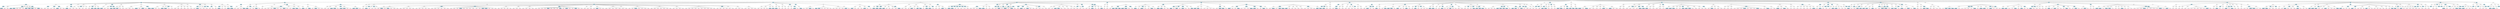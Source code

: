 graph TrieTreeGraph {
ar_ [label=ar]
ar_ -- ara_
ara_ [style="filled,dashed",shape=box,fontsize=20.0,fillcolor=lightblue];
ar_ -- arb_
arb_ [style="filled,dashed",shape=box,fontsize=20.0,fillcolor=lightblue];
ar_ -- arc_
arc_ [style="filled,dashed",shape=box,fontsize=20.0,fillcolor=lightblue];
ar_ -- ard_
ar_ -- are_
are_ [style="filled,dashed",shape=box,fontsize=20.0,fillcolor=lightblue];
ar_ -- arf_
arf_ [style="filled,dashed",shape=box,fontsize=20.0,fillcolor=lightblue];
ar_ -- arg_
arg_ [style="filled,dashed",shape=box,fontsize=20.0,fillcolor=lightblue];
ar_ -- arh_
ar_ -- ary_
ary_ [style="filled,dashed",shape=box,fontsize=20.0,fillcolor=lightblue];
ar_ -- ari_
ar_ -- arj_
ar_ -- ark_
ark_ [style="filled,dashed",shape=box,fontsize=20.0,fillcolor=lightblue];
ar_ -- arl_
ar_ -- arm_
arm_ [style="filled,dashed",shape=box,fontsize=20.0,fillcolor=lightblue];
ar_ -- arn_
arn_ [style="filled,dashed",shape=box,fontsize=20.0,fillcolor=lightblue];
ar_ -- aro_
aro_ [style="filled,dashed",shape=box,fontsize=20.0,fillcolor=lightblue];
ar_ -- arp_
ar_ -- arq_
ar_ -- arr_
arr_ [style="filled,dashed",shape=box,fontsize=20.0,fillcolor=lightblue];
ar_ -- ars_
ars_ [style="filled,dashed",shape=box,fontsize=20.0,fillcolor=lightblue];
ar_ -- art_
art_ [style="filled,dashed",shape=box,fontsize=20.0,fillcolor=lightblue];
ar_ -- aru_
aru_ [style="filled,dashed",shape=box,fontsize=20.0,fillcolor=lightblue];
ar_ -- arv_
ar_ -- arx_
arx_ [style="filled,dashed",shape=box,fontsize=20.0,fillcolor=lightblue];
ar_ -- arz_
ara_ [label=ara]
ara_ -- arab_
arab_ [style="filled,dashed",shape=box,fontsize=20.0,fillcolor=lightblue];
ara_ -- arac_
ara_ -- arad_
arad_ [style="filled,dashed",shape=box,fontsize=20.0,fillcolor=lightblue];
ara_ -- arae_
ara_ -- arag_
ara_ -- arai_
ara_ -- aray_
ara_ -- arak_
arak_ [style="filled,dashed",shape=box,fontsize=20.0,fillcolor=lightblue];
ara_ -- aral_
ara_ -- aram_
ara_ -- aran_
ara_ -- arap_
ara_ -- araq_
ara_ -- arar_
arar_ [style="filled,dashed",shape=box,fontsize=20.0,fillcolor=lightblue];
ara_ -- aras_
ara_ -- arat_
ara_ -- arau_
ara_ -- araw_
arab_ [label=arab]
arab_ -- araba_
araba_ [style="filled,dashed",shape=box,fontsize=20.0,fillcolor=lightblue];
arab_ -- arabe_
arab_ -- araby_
araby_ [style="filled,dashed",shape=box,fontsize=20.0,fillcolor=lightblue];
arab_ -- arabi_
arab_ -- arabl_
arab_ -- arabo_
arab_ -- arabs_
arabs_ [style="filled,dashed",shape=box,fontsize=20.0,fillcolor=lightblue];
araba_ [label=araba]
araba_ -- araban_
araban_ [style="filled,dashed",shape=box,fontsize=20.0,fillcolor=lightblue];
arabe_ [label=arabe]
arabe_ -- arabel_
arabe_ -- arabes_
araby_ [label=araby]
arabi_ [label=arabi]
arabi_ -- arabia_
arabia_ [style="filled,dashed",shape=box,fontsize=20.0,fillcolor=lightblue];
arabi_ -- arabic_
arabic_ [style="filled,dashed",shape=box,fontsize=20.0,fillcolor=lightblue];
arabi_ -- arabid_
arabi_ -- arabiy_
arabi_ -- arabil_
arabi_ -- arabin_
arabin_ [style="filled,dashed",shape=box,fontsize=20.0,fillcolor=lightblue];
arabi_ -- arabis_
arabis_ [style="filled,dashed",shape=box,fontsize=20.0,fillcolor=lightblue];
arabi_ -- arabit_
arabit_ [style="filled,dashed",shape=box,fontsize=20.0,fillcolor=lightblue];
arabi_ -- arabiz_
arabl_ [label=arabl]
arabl_ -- arable_
arable_ [style="filled,dashed",shape=box,fontsize=20.0,fillcolor=lightblue];
arabo_ [label=arabo]
arabo_ -- arabop_
arabs_ [label=arabs]
arac_ [label=arac]
arac_ -- araca_
araca_ [style="filled,dashed",shape=box,fontsize=20.0,fillcolor=lightblue];
arac_ -- arace_
arace_ [style="filled,dashed",shape=box,fontsize=20.0,fillcolor=lightblue];
arac_ -- arach_
arach_ [style="filled,dashed",shape=box,fontsize=20.0,fillcolor=lightblue];
araca_ [label=araca]
araca_ -- aracan_
araca_ -- aracar_
arace_ [label=arace]
arace_ -- aracea_
arace_ -- araceo_
arach_ [label=arach]
arach_ -- arache_
arache_ [style="filled,dashed",shape=box,fontsize=20.0,fillcolor=lightblue];
arach_ -- arachi_
arach_ -- arachn_
arad_ [label=arad]
arad_ -- aradi_
arad_ -- arado_
arado_ [style="filled,dashed",shape=box,fontsize=20.0,fillcolor=lightblue];
aradi_ [label=aradi]
aradi_ -- aradid_
aradid_ [style="filled,dashed",shape=box,fontsize=20.0,fillcolor=lightblue];
arado_ [label=arado]
arae_ [label=arae]
arae_ -- araeo_
araeo_ [label=araeo]
araeo_ -- araeom_
araeo_ -- araeos_
araeo_ -- araeot_
arag_ [label=arag]
arag_ -- araga_
arag_ -- arage_
arage_ [style="filled,dashed",shape=box,fontsize=20.0,fillcolor=lightblue];
arag_ -- arago_
arag_ -- aragu_
araga_ [label=araga]
araga_ -- aragal_
arage_ [label=arage]
arago_ [label=arago]
arago_ -- aragon_
aragu_ [label=aragu]
aragu_ -- aragua_
arai_ [label=arai]
arai_ -- araig_
arai_ -- arain_
arain_ [style="filled,dashed",shape=box,fontsize=20.0,fillcolor=lightblue];
arai_ -- arair_
arai_ -- arais_
araig_ [label=araig]
araig_ -- araign_
arain_ [label=arain]
arain_ -- arains_
arains_ [style="filled,dashed",shape=box,fontsize=20.0,fillcolor=lightblue];
arair_ [label=arair]
arair_ -- araire_
araire_ [style="filled,dashed",shape=box,fontsize=20.0,fillcolor=lightblue];
arais_ [label=arais]
arais_ -- araise_
araise_ [style="filled,dashed",shape=box,fontsize=20.0,fillcolor=lightblue];
aray_ [label=aray]
aray_ -- arayn_
arayn_ [label=arayn]
arayn_ -- arayne_
arayne_ [style="filled,dashed",shape=box,fontsize=20.0,fillcolor=lightblue];
arak_ [label=arak]
arak_ -- araka_
arak_ -- arake_
arake_ [style="filled,dashed",shape=box,fontsize=20.0,fillcolor=lightblue];
arak_ -- araks_
araks_ [style="filled,dashed",shape=box,fontsize=20.0,fillcolor=lightblue];
araka_ [label=araka]
araka_ -- arakan_
araka_ -- arakaw_
arake_ [label=arake]
araks_ [label=araks]
aral_ [label=aral]
aral_ -- arale_
aral_ -- arali_
aral_ -- aralk_
arale_ [label=arale]
arale_ -- arales_
arales_ [style="filled,dashed",shape=box,fontsize=20.0,fillcolor=lightblue];
arali_ [label=arali]
arali_ -- aralia_
aralia_ [style="filled,dashed",shape=box,fontsize=20.0,fillcolor=lightblue];
arali_ -- aralie_
aralie_ [style="filled,dashed",shape=box,fontsize=20.0,fillcolor=lightblue];
arali_ -- aralio_
aralk_ [label=aralk]
aralk_ -- aralky_
aram_ [label=aram]
aram_ -- arama_
aram_ -- arami_
aram_ -- aramu_
aramu_ [style="filled,dashed",shape=box,fontsize=20.0,fillcolor=lightblue];
arama_ [label=arama]
arama_ -- aramae_
arama_ -- aramai_
arama_ -- aramay_
arami_ [label=arami]
arami_ -- aramid_
aramid_ [style="filled,dashed",shape=box,fontsize=20.0,fillcolor=lightblue];
arami_ -- aramin_
arami_ -- aramis_
aramis_ [style="filled,dashed",shape=box,fontsize=20.0,fillcolor=lightblue];
arami_ -- aramit_
aramu_ [label=aramu]
aramu_ -- aramus_
aramus_ [style="filled,dashed",shape=box,fontsize=20.0,fillcolor=lightblue];
aran_ [label=aran]
aran_ -- arane_
aran_ -- arang_
aran_ -- arany_
aran_ -- arank_
arank_ [style="filled,dashed",shape=box,fontsize=20.0,fillcolor=lightblue];
aran_ -- aranz_
arane_ [label=arane]
arane_ -- aranea_
aranea_ [style="filled,dashed",shape=box,fontsize=20.0,fillcolor=lightblue];
arane_ -- aranei_
arane_ -- araneo_
arang_ [label=arang]
arang_ -- aranga_
aranga_ [style="filled,dashed",shape=box,fontsize=20.0,fillcolor=lightblue];
arang_ -- arango_
arango_ [style="filled,dashed",shape=box,fontsize=20.0,fillcolor=lightblue];
arany_ [label=arany]
arany_ -- aranya_
arank_ [label=arank]
aranz_ [label=aranz]
aranz_ -- aranza_
arap_ [label=arap]
arap_ -- arapa_
arap_ -- araph_
arap_ -- arapo_
arap_ -- arapu_
arapa_ [label=arapa]
arapa_ -- arapah_
arapa_ -- arapai_
araph_ [label=araph]
araph_ -- arapho_
arapo_ [label=arapo]
arapo_ -- arapon_
arapu_ [label=arapu]
arapu_ -- arapun_
araq_ [label=araq]
araq_ -- araqu_
araqu_ [label=araqu]
araqu_ -- araqua_
arar_ [label=arar]
arar_ -- arara_
arara_ [style="filled,dashed",shape=box,fontsize=20.0,fillcolor=lightblue];
arar_ -- arari_
arar_ -- araro_
arar_ -- araru_
araru_ [style="filled,dashed",shape=box,fontsize=20.0,fillcolor=lightblue];
arara_ [label=arara]
arara_ -- ararac_
arara_ -- ararao_
ararao_ [style="filled,dashed",shape=box,fontsize=20.0,fillcolor=lightblue];
arara_ -- ararau_
arari_ [label=arari]
arari_ -- ararib_
araro_ [label=araro]
araro_ -- ararob_
araru_ [label=araru]
aras_ [label=aras]
aras_ -- arase_
arase_ [style="filled,dashed",shape=box,fontsize=20.0,fillcolor=lightblue];
arase_ [label=arase]
arat_ [label=arat]
arat_ -- arati_
arati_ [style="filled,dashed",shape=box,fontsize=20.0,fillcolor=lightblue];
arat_ -- arato_
arati_ [label=arati]
arati_ -- aratin_
arati_ -- aratio_
arato_ [label=arato]
arato_ -- arator_
arau_ [label=arau]
arau_ -- araua_
araua_ [style="filled,dashed",shape=box,fontsize=20.0,fillcolor=lightblue];
arau_ -- arauc_
arau_ -- arauj_
arau_ -- araun_
araua_ [label=araua]
araua_ -- arauan_
arauan_ [style="filled,dashed",shape=box,fontsize=20.0,fillcolor=lightblue];
arauc_ [label=arauc]
arauc_ -- arauca_
arauj_ [label=arauj]
arauj_ -- arauji_
araun_ [label=araun]
araun_ -- arauna_
arauna_ [style="filled,dashed",shape=box,fontsize=20.0,fillcolor=lightblue];
araw_ [label=araw]
araw_ -- arawa_
arawa_ [style="filled,dashed",shape=box,fontsize=20.0,fillcolor=lightblue];
arawa_ [label=arawa]
arawa_ -- arawak_
arawak_ [style="filled,dashed",shape=box,fontsize=20.0,fillcolor=lightblue];
arb_ [label=arb]
arb_ -- arba_
arba_ [style="filled,dashed",shape=box,fontsize=20.0,fillcolor=lightblue];
arb_ -- arbe_
arb_ -- arbi_
arb_ -- arbl_
arb_ -- arbo_
arb_ -- arbs_
arbs_ [style="filled,dashed",shape=box,fontsize=20.0,fillcolor=lightblue];
arb_ -- arbt_
arb_ -- arbu_
arba_ [label=arba]
arba_ -- arbac_
arba_ -- arbal_
arbac_ [label=arbac]
arbac_ -- arbaci_
arbal_ [label=arbal]
arbal_ -- arbale_
arbal_ -- arbali_
arbal_ -- arbalo_
arbalo_ [style="filled,dashed",shape=box,fontsize=20.0,fillcolor=lightblue];
arbe_ [label=arbe]
arbe_ -- arbel_
arbe_ -- arber_
arber_ [style="filled,dashed",shape=box,fontsize=20.0,fillcolor=lightblue];
arbel_ [label=arbel]
arbel_ -- arbela_
arbela_ [style="filled,dashed",shape=box,fontsize=20.0,fillcolor=lightblue];
arber_ [label=arber]
arbi_ [label=arbi]
arbi_ -- arbin_
arbi_ -- arbit_
arbin_ [label=arbin]
arbin_ -- arbino_
arbit_ [label=arbit]
arbit_ -- arbite_
arbit_ -- arbith_
arbith_ [style="filled,dashed",shape=box,fontsize=20.0,fillcolor=lightblue];
arbit_ -- arbitr_
arbl_ [label=arbl]
arbl_ -- arbla_
arbla_ [label=arbla]
arbla_ -- arblas_
arbo_ [label=arbo]
arbo_ -- arbol_
arbo_ -- arbor_
arbor_ [style="filled,dashed",shape=box,fontsize=20.0,fillcolor=lightblue];
arbo_ -- arbot_
arbo_ -- arbou_
arbo_ -- arbov_
arbol_ [label=arbol]
arbol_ -- arbolo_
arbor_ [label=arbor]
arbor_ -- arbora_
arbor_ -- arbore_
arbor_ -- arbory_
arbory_ [style="filled,dashed",shape=box,fontsize=20.0,fillcolor=lightblue];
arbor_ -- arbori_
arbor_ -- arboro_
arbor_ -- arbors_
arbors_ [style="filled,dashed",shape=box,fontsize=20.0,fillcolor=lightblue];
arbor_ -- arborv_
arbor_ -- arborw_
arbot_ [label=arbot]
arbot_ -- arbota_
arbota_ [style="filled,dashed",shape=box,fontsize=20.0,fillcolor=lightblue];
arbou_ [label=arbou]
arbou_ -- arbour_
arbour_ [style="filled,dashed",shape=box,fontsize=20.0,fillcolor=lightblue];
arbov_ [label=arbov]
arbov_ -- arbovi_
arbs_ [label=arbs]
arbt_ [label=arbt]
arbt_ -- arbtr_
arbtr_ [label=arbtr]
arbtr_ -- arbtrn_
arbtrn_ [style="filled,dashed",shape=box,fontsize=20.0,fillcolor=lightblue];
arbu_ [label=arbu]
arbu_ -- arbus_
arbu_ -- arbut_
arbus_ [label=arbus]
arbus_ -- arbusc_
arbus_ -- arbust_
arbust_ [style="filled,dashed",shape=box,fontsize=20.0,fillcolor=lightblue];
arbut_ [label=arbut]
arbut_ -- arbuta_
arbut_ -- arbute_
arbute_ [style="filled,dashed",shape=box,fontsize=20.0,fillcolor=lightblue];
arbut_ -- arbuti_
arbut_ -- arbutu_
arc_ [label=arc]
arc_ -- arca_
arca_ [style="filled,dashed",shape=box,fontsize=20.0,fillcolor=lightblue];
arc_ -- arcb_
arc_ -- arcc_
arc_ -- arce_
arc_ -- arcf_
arc_ -- arch_
arch_ [style="filled,dashed",shape=box,fontsize=20.0,fillcolor=lightblue];
arc_ -- arci_
arc_ -- arck_
arc_ -- arcl_
arc_ -- arco_
arco_ [style="filled,dashed",shape=box,fontsize=20.0,fillcolor=lightblue];
arc_ -- arcs_
arcs_ [style="filled,dashed",shape=box,fontsize=20.0,fillcolor=lightblue];
arc_ -- arct_
arc_ -- arcu_
arca_ [label=arca]
arca_ -- arcab_
arca_ -- arcac_
arca_ -- arcad_
arca_ -- arcae_
arcae_ [style="filled,dashed",shape=box,fontsize=20.0,fillcolor=lightblue];
arca_ -- arcan_
arca_ -- arcat_
arcab_ [label=arcab]
arcab_ -- arcabu_
arcac_ [label=arcac]
arcac_ -- arcace_
arcad_ [label=arcad]
arcad_ -- arcade_
arcade_ [style="filled,dashed",shape=box,fontsize=20.0,fillcolor=lightblue];
arcad_ -- arcady_
arcady_ [style="filled,dashed",shape=box,fontsize=20.0,fillcolor=lightblue];
arcad_ -- arcadi_
arcae_ [label=arcae]
arcan_ [label=arcan]
arcan_ -- arcana_
arcana_ [style="filled,dashed",shape=box,fontsize=20.0,fillcolor=lightblue];
arcan_ -- arcane_
arcane_ [style="filled,dashed",shape=box,fontsize=20.0,fillcolor=lightblue];
arcan_ -- arcani_
arcan_ -- arcanu_
arcat_ [label=arcat]
arcat_ -- arcate_
arcate_ [style="filled,dashed",shape=box,fontsize=20.0,fillcolor=lightblue];
arcat_ -- arcato_
arcato_ [style="filled,dashed",shape=box,fontsize=20.0,fillcolor=lightblue];
arcat_ -- arcatu_
arcb_ [label=arcb]
arcb_ -- arcbo_
arcbo_ [label=arcbo]
arcbo_ -- arcbou_
arcc_ [label=arcc]
arcc_ -- arcco_
arcco_ [label=arcco]
arcco_ -- arccos_
arccos_ [style="filled,dashed",shape=box,fontsize=20.0,fillcolor=lightblue];
arce_ [label=arce]
arce_ -- arced_
arced_ [style="filled,dashed",shape=box,fontsize=20.0,fillcolor=lightblue];
arce_ -- arcel_
arce_ -- arces_
arces_ [style="filled,dashed",shape=box,fontsize=20.0,fillcolor=lightblue];
arce_ -- arceu_
arced_ [label=arced]
arcel_ [label=arcel]
arcel_ -- arcell_
arces_ [label=arces]
arceu_ [label=arceu]
arceu_ -- arceut_
arcf_ [label=arcf]
arcf_ -- arcfo_
arcfo_ [label=arcfo]
arcfo_ -- arcfor_
arch_ [label=arch]
arch_ -- archa_
arch_ -- archb_
arch_ -- archc_
arch_ -- archd_
archd_ [style="filled,dashed",shape=box,fontsize=20.0,fillcolor=lightblue];
arch_ -- arche_
arche_ [style="filled,dashed",shape=box,fontsize=20.0,fillcolor=lightblue];
arch_ -- archf_
arch_ -- archg_
arch_ -- archh_
arch_ -- archy_
archy_ [style="filled,dashed",shape=box,fontsize=20.0,fillcolor=lightblue];
arch_ -- archi_
arch_ -- archj_
arch_ -- archk_
arch_ -- archl_
arch_ -- archm_
arch_ -- archn_
arch_ -- archo_
arch_ -- archp_
arch_ -- archr_
arch_ -- archs_
arch_ -- archt_
archt_ [style="filled,dashed",shape=box,fontsize=20.0,fillcolor=lightblue];
arch_ -- archu_
arch_ -- archv_
arch_ -- archw_
archa_ [label=archa]
archa_ -- archab_
archa_ -- archae_
archae_ [style="filled,dashed",shape=box,fontsize=20.0,fillcolor=lightblue];
archa_ -- archag_
archa_ -- archai_
archai_ [style="filled,dashed",shape=box,fontsize=20.0,fillcolor=lightblue];
archa_ -- archan_
archa_ -- archap_
archa_ -- archar_
archb_ [label=archb]
archb_ -- archba_
archb_ -- archbe_
archb_ -- archbi_
archb_ -- archbo_
archb_ -- archbu_
archc_ [label=archc]
archc_ -- archch_
archc_ -- archci_
archc_ -- archco_
archc_ -- archcr_
archc_ -- archcu_
archd_ [label=archd]
archd_ -- archda_
archd_ -- archde_
archd_ -- archdi_
archd_ -- archdo_
archd_ -- archdr_
archd_ -- archdu_
arche_ [label=arche]
arche_ -- archea_
arche_ -- archeb_
arche_ -- archec_
arche_ -- arched_
arched_ [style="filled,dashed",shape=box,fontsize=20.0,fillcolor=lightblue];
arche_ -- archeg_
arche_ -- archei_
arche_ -- archel_
arche_ -- archem_
arche_ -- archen_
arche_ -- archeo_
arche_ -- archer_
archer_ [style="filled,dashed",shape=box,fontsize=20.0,fillcolor=lightblue];
arche_ -- arches_
arches_ [style="filled,dashed",shape=box,fontsize=20.0,fillcolor=lightblue];
arche_ -- archet_
arche_ -- archeu_
arche_ -- archex_
archf_ [label=archf]
archf_ -- archfe_
archf_ -- archfi_
archf_ -- archfl_
archf_ -- archfo_
archf_ -- archfr_
archg_ [label=archg]
archg_ -- archge_
archg_ -- archgo_
archg_ -- archgu_
archh_ [label=archh]
archh_ -- archhe_
archh_ -- archhy_
archh_ -- archho_
archh_ -- archhu_
archy_ [label=archy]
archi_ [label=archi]
archi_ -- archia_
archi_ -- archib_
archi_ -- archic_
archi_ -- archid_
archi_ -- archie_
archie_ [style="filled,dashed",shape=box,fontsize=20.0,fillcolor=lightblue];
archi_ -- archig_
archi_ -- archih_
archi_ -- archik_
archi_ -- archil_
archil_ [style="filled,dashed",shape=box,fontsize=20.0,fillcolor=lightblue];
archi_ -- archim_
archi_ -- archin_
archin_ [style="filled,dashed",shape=box,fontsize=20.0,fillcolor=lightblue];
archi_ -- archip_
archi_ -- archis_
archi_ -- archit_
archit_ [style="filled,dashed",shape=box,fontsize=20.0,fillcolor=lightblue];
archi_ -- archiv_
archi_ -- archiz_
archj_ [label=archj]
archj_ -- archjo_
archk_ [label=archk]
archk_ -- archki_
archk_ -- archkn_
archl_ [label=archl]
archl_ -- archle_
archl_ -- archly_
archly_ [style="filled,dashed",shape=box,fontsize=20.0,fillcolor=lightblue];
archl_ -- archli_
archl_ -- archlu_
archm_ [label=archm]
archm_ -- archma_
archm_ -- archme_
archm_ -- archmi_
archm_ -- archmy_
archm_ -- archmo_
archm_ -- archmu_
archn_ [label=archn]
archn_ -- archne_
archo_ [label=archo]
archo_ -- archoc_
archo_ -- archol_
archo_ -- archon_
archon_ [style="filled,dashed",shape=box,fontsize=20.0,fillcolor=lightblue];
archo_ -- archop_
archo_ -- archor_
archo_ -- archos_
archo_ -- archov_
archp_ [label=archp]
archp_ -- archpa_
archp_ -- archph_
archp_ -- archpi_
archp_ -- archpl_
archp_ -- archpo_
archp_ -- archpr_
archp_ -- archpu_
archr_ [label=archr]
archr_ -- archra_
archr_ -- archre_
archr_ -- archro_
archr_ -- archru_
archs_ [label=archs]
archs_ -- archsa_
archs_ -- archsc_
archs_ -- archse_
archs_ -- archsh_
archs_ -- archsi_
archs_ -- archsy_
archs_ -- archsn_
archs_ -- archsp_
archs_ -- archst_
archs_ -- archsw_
archt_ [label=archt]
archt_ -- archte_
archt_ -- archth_
archt_ -- archty_
archt_ -- archtr_
archt_ -- archtu_
archu_ [label=archu]
archu_ -- archur_
archv_ [label=archv]
archv_ -- archva_
archv_ -- archve_
archv_ -- archvi_
archw_ [label=archw]
archw_ -- archwa_
archw_ -- archwe_
archw_ -- archwi_
archw_ -- archwo_
arci_ [label=arci]
arci_ -- arcid_
arci_ -- arcif_
arci_ -- arcin_
arci_ -- arcit_
arcid_ [label=arcid]
arcid_ -- arcida_
arcif_ [label=arcif]
arcif_ -- arcife_
arcif_ -- arcifi_
arcif_ -- arcifo_
arcin_ [label=arcin]
arcin_ -- arcing_
arcing_ [style="filled,dashed",shape=box,fontsize=20.0,fillcolor=lightblue];
arcit_ [label=arcit]
arcit_ -- arcite_
arcite_ [style="filled,dashed",shape=box,fontsize=20.0,fillcolor=lightblue];
arck_ [label=arck]
arck_ -- arcke_
arck_ -- arcki_
arcke_ [label=arcke]
arcke_ -- arcked_
arcked_ [style="filled,dashed",shape=box,fontsize=20.0,fillcolor=lightblue];
arcki_ [label=arcki]
arcki_ -- arckin_
arcl_ [label=arcl]
arcl_ -- arcle_
arcl_ -- arcli_
arcle_ [label=arcle]
arcle_ -- arclen_
arcli_ [label=arcli]
arcli_ -- arclik_
arco_ [label=arco]
arco_ -- arcoc_
arco_ -- arcog_
arco_ -- arcos_
arcos_ [style="filled,dashed",shape=box,fontsize=20.0,fillcolor=lightblue];
arcoc_ [label=arcoc]
arcoc_ -- arcoce_
arcog_ [label=arcog]
arcog_ -- arcogr_
arcos_ [label=arcos]
arcos_ -- arcose_
arcose_ [style="filled,dashed",shape=box,fontsize=20.0,fillcolor=lightblue];
arcos_ -- arcoso_
arcs_ [label=arcs]
arcs_ -- arcsi_
arcsi_ [label=arcsi]
arcsi_ -- arcsin_
arcsin_ [style="filled,dashed",shape=box,fontsize=20.0,fillcolor=lightblue];
arct_ [label=arct]
arct_ -- arcta_
arct_ -- arcti_
arct_ -- arcto_
arct_ -- arctu_
arcta_ [label=arcta]
arcta_ -- arctal_
arcta_ -- arctam_
arcta_ -- arctan_
arctan_ [style="filled,dashed",shape=box,fontsize=20.0,fillcolor=lightblue];
arcta_ -- arctat_
arcti_ [label=arcti]
arcti_ -- arctia_
arctia_ [style="filled,dashed",shape=box,fontsize=20.0,fillcolor=lightblue];
arcti_ -- arctic_
arctic_ [style="filled,dashed",shape=box,fontsize=20.0,fillcolor=lightblue];
arcti_ -- arctii_
arcti_ -- arctis_
arcti_ -- arctit_
arcti_ -- arctiu_
arcto_ [label=arcto]
arcto_ -- arctoc_
arcto_ -- arctog_
arcto_ -- arctoi_
arcto_ -- arctom_
arcto_ -- arctos_
arctos_ [style="filled,dashed",shape=box,fontsize=20.0,fillcolor=lightblue];
arctu_ [label=arctu]
arctu_ -- arctur_
arcu_ [label=arcu]
arcu_ -- arcua_
arcu_ -- arcub_
arcu_ -- arcul_
arcu_ -- arcus_
arcus_ [style="filled,dashed",shape=box,fontsize=20.0,fillcolor=lightblue];
arcua_ [label=arcua]
arcua_ -- arcual_
arcual_ [style="filled,dashed",shape=box,fontsize=20.0,fillcolor=lightblue];
arcua_ -- arcuat_
arcub_ [label=arcub]
arcub_ -- arcuba_
arcub_ -- arcubo_
arcul_ [label=arcul]
arcul_ -- arcula_
arcula_ [style="filled,dashed",shape=box,fontsize=20.0,fillcolor=lightblue];
arcul_ -- arculi_
arcus_ [label=arcus]
arcus_ -- arcuse_
ard_ [label=ard]
ard_ -- arda_
ard_ -- arde_
ard_ -- ardh_
ard_ -- ardi_
ard_ -- ardo_
ard_ -- ardr_
ard_ -- ardu_
ardu_ [style="filled,dashed",shape=box,fontsize=20.0,fillcolor=lightblue];
arda_ [label=arda]
arda_ -- ardas_
ardas_ [label=ardas]
ardas_ -- ardass_
ardass_ [style="filled,dashed",shape=box,fontsize=20.0,fillcolor=lightblue];
arde_ [label=arde]
arde_ -- ardea_
ardea_ [style="filled,dashed",shape=box,fontsize=20.0,fillcolor=lightblue];
arde_ -- ardeb_
ardeb_ [style="filled,dashed",shape=box,fontsize=20.0,fillcolor=lightblue];
arde_ -- ardei_
arde_ -- ardel_
arde_ -- arden_
arde_ -- arder_
arder_ [style="filled,dashed",shape=box,fontsize=20.0,fillcolor=lightblue];
ardea_ [label=ardea]
ardea_ -- ardeae_
ardeae_ [style="filled,dashed",shape=box,fontsize=20.0,fillcolor=lightblue];
ardeb_ [label=ardeb]
ardeb_ -- ardebs_
ardebs_ [style="filled,dashed",shape=box,fontsize=20.0,fillcolor=lightblue];
ardei_ [label=ardei]
ardei_ -- ardeid_
ardeid_ [style="filled,dashed",shape=box,fontsize=20.0,fillcolor=lightblue];
ardel_ [label=ardel]
ardel_ -- ardeli_
ardel_ -- ardell_
arden_ [label=arden]
arden_ -- ardenc_
arden_ -- ardenn_
arden_ -- ardent_
ardent_ [style="filled,dashed",shape=box,fontsize=20.0,fillcolor=lightblue];
arder_ [label=arder]
ardh_ [label=ardh]
ardh_ -- ardha_
ardha_ [label=ardha]
ardha_ -- ardham_
ardha_ -- ardhan_
ardi_ [label=ardi]
ardi_ -- ardil_
ardi_ -- ardis_
ardi_ -- ardit_
ardil_ [label=ardil]
ardil_ -- ardill_
ardis_ [label=ardis]
ardis_ -- ardish_
ardish_ [style="filled,dashed",shape=box,fontsize=20.0,fillcolor=lightblue];
ardis_ -- ardisi_
ardit_ [label=ardit]
ardit_ -- arditi_
arditi_ [style="filled,dashed",shape=box,fontsize=20.0,fillcolor=lightblue];
ardit_ -- ardito_
ardito_ [style="filled,dashed",shape=box,fontsize=20.0,fillcolor=lightblue];
ardo_ [label=ardo]
ardo_ -- ardoi_
ardo_ -- ardor_
ardor_ [style="filled,dashed",shape=box,fontsize=20.0,fillcolor=lightblue];
ardo_ -- ardou_
ardoi_ [label=ardoi]
ardoi_ -- ardois_
ardor_ [label=ardor]
ardor_ -- ardors_
ardors_ [style="filled,dashed",shape=box,fontsize=20.0,fillcolor=lightblue];
ardou_ [label=ardou]
ardou_ -- ardour_
ardour_ [style="filled,dashed",shape=box,fontsize=20.0,fillcolor=lightblue];
ardr_ [label=ardr]
ardr_ -- ardri_
ardri_ [style="filled,dashed",shape=box,fontsize=20.0,fillcolor=lightblue];
ardri_ [label=ardri]
ardri_ -- ardrig_
ardu_ [label=ardu]
ardu_ -- ardui_
ardu_ -- arduo_
ardu_ -- ardur_
ardui_ [label=ardui]
ardui_ -- arduin_
arduo_ [label=arduo]
arduo_ -- arduou_
ardur_ [label=ardur]
ardur_ -- ardure_
ardure_ [style="filled,dashed",shape=box,fontsize=20.0,fillcolor=lightblue];
ardur_ -- arduro_
are_ [label=are]
are_ -- area_
area_ [style="filled,dashed",shape=box,fontsize=20.0,fillcolor=lightblue];
are_ -- arec_
are_ -- ared_
ared_ [style="filled,dashed",shape=box,fontsize=20.0,fillcolor=lightblue];
are_ -- aree_
are_ -- aref_
are_ -- areg_
areg_ [style="filled,dashed",shape=box,fontsize=20.0,fillcolor=lightblue];
are_ -- arei_
are_ -- aren_
aren_ [style="filled,dashed",shape=box,fontsize=20.0,fillcolor=lightblue];
are_ -- areo_
are_ -- arer_
are_ -- ares_
ares_ [style="filled,dashed",shape=box,fontsize=20.0,fillcolor=lightblue];
are_ -- aret_
aret_ [style="filled,dashed",shape=box,fontsize=20.0,fillcolor=lightblue];
are_ -- arew_
arew_ [style="filled,dashed",shape=box,fontsize=20.0,fillcolor=lightblue];
area_ [label=area]
area_ -- areac_
area_ -- aread_
aread_ [style="filled,dashed",shape=box,fontsize=20.0,fillcolor=lightblue];
area_ -- areae_
areae_ [style="filled,dashed",shape=box,fontsize=20.0,fillcolor=lightblue];
area_ -- areal_
areal_ [style="filled,dashed",shape=box,fontsize=20.0,fillcolor=lightblue];
area_ -- arean_
arean_ [style="filled,dashed",shape=box,fontsize=20.0,fillcolor=lightblue];
area_ -- arear_
arear_ [style="filled,dashed",shape=box,fontsize=20.0,fillcolor=lightblue];
area_ -- areas_
areas_ [style="filled,dashed",shape=box,fontsize=20.0,fillcolor=lightblue];
area_ -- areaw_
areac_ [label=areac]
areac_ -- areach_
areach_ [style="filled,dashed",shape=box,fontsize=20.0,fillcolor=lightblue];
aread_ [label=aread]
aread_ -- aready_
aready_ [style="filled,dashed",shape=box,fontsize=20.0,fillcolor=lightblue];
areae_ [label=areae]
areal_ [label=areal]
areal_ -- areali_
areal_ -- areall_
arean_ [label=arean]
arear_ [label=arear]
areas_ [label=areas]
areas_ -- areaso_
areaw_ [label=areaw]
areaw_ -- areawa_
areaw_ -- areawi_
arec_ [label=arec]
arec_ -- areca_
areca_ [style="filled,dashed",shape=box,fontsize=20.0,fillcolor=lightblue];
arec_ -- arech_
arec_ -- areco_
arec_ -- arecu_
areca_ [label=areca]
areca_ -- arecac_
areca_ -- arecai_
areca_ -- arecal_
areca_ -- arecas_
arecas_ [style="filled,dashed",shape=box,fontsize=20.0,fillcolor=lightblue];
arech_ [label=arech]
arech_ -- areche_
areche_ [style="filled,dashed",shape=box,fontsize=20.0,fillcolor=lightblue];
areco_ [label=areco]
areco_ -- arecol_
arecu_ [label=arecu]
arecu_ -- arecun_
ared_ [label=ared]
aree_ [label=aree]
aree_ -- areek_
areek_ [style="filled,dashed",shape=box,fontsize=20.0,fillcolor=lightblue];
aree_ -- areel_
areel_ [style="filled,dashed",shape=box,fontsize=20.0,fillcolor=lightblue];
areek_ [label=areek]
areel_ [label=areel]
aref_ [label=aref]
aref_ -- arefa_
aref_ -- arefy_
arefy_ [style="filled,dashed",shape=box,fontsize=20.0,fillcolor=lightblue];
arefa_ [label=arefa]
arefa_ -- arefac_
arefy_ [label=arefy]
areg_ [label=areg]
areg_ -- arege_
arege_ [label=arege]
arege_ -- aregen_
arei_ [label=arei]
arei_ -- areic_
areic_ [style="filled,dashed",shape=box,fontsize=20.0,fillcolor=lightblue];
arei_ -- areit_
areic_ [label=areic]
areit_ [label=areit]
areit_ -- areito_
areito_ [style="filled,dashed",shape=box,fontsize=20.0,fillcolor=lightblue];
aren_ [label=aren]
aren_ -- arena_
arena_ [style="filled,dashed",shape=box,fontsize=20.0,fillcolor=lightblue];
aren_ -- arend_
arend_ [style="filled,dashed",shape=box,fontsize=20.0,fillcolor=lightblue];
aren_ -- areng_
areng_ [style="filled,dashed",shape=box,fontsize=20.0,fillcolor=lightblue];
aren_ -- areni_
aren_ -- areno_
aren_ -- arent_
arent_ [style="filled,dashed",shape=box,fontsize=20.0,fillcolor=lightblue];
aren_ -- arenu_
arena_ [label=arena]
arena_ -- arenac_
arena_ -- arenae_
arenae_ [style="filled,dashed",shape=box,fontsize=20.0,fillcolor=lightblue];
arena_ -- arenar_
arena_ -- arenas_
arenas_ [style="filled,dashed",shape=box,fontsize=20.0,fillcolor=lightblue];
arena_ -- arenat_
arend_ [label=arend]
arend_ -- arenda_
areng_ [label=areng]
areng_ -- arenga_
arenga_ [style="filled,dashed",shape=box,fontsize=20.0,fillcolor=lightblue];
areni_ [label=areni]
areni_ -- arenic_
areni_ -- arenig_
arenig_ [style="filled,dashed",shape=box,fontsize=20.0,fillcolor=lightblue];
areni_ -- arenil_
areni_ -- arenit_
areno_ [label=areno]
areno_ -- arenoi_
areno_ -- arenos_
areno_ -- arenou_
arent_ [label=arent]
arenu_ [label=arenu]
arenu_ -- arenul_
areo_ [label=areo]
areo_ -- areoc_
areo_ -- areog_
areo_ -- areol_
areo_ -- areom_
areo_ -- areop_
areo_ -- areos_
areo_ -- areot_
areoc_ [label=areoc]
areoc_ -- areoce_
areog_ [label=areog]
areog_ -- areogr_
areol_ [label=areol]
areol_ -- areola_
areola_ [style="filled,dashed",shape=box,fontsize=20.0,fillcolor=lightblue];
areol_ -- areole_
areole_ [style="filled,dashed",shape=box,fontsize=20.0,fillcolor=lightblue];
areol_ -- areolo_
areom_ [label=areom]
areom_ -- areome_
areop_ [label=areop]
areop_ -- areopa_
areos_ [label=areos]
areos_ -- areosy_
areos_ -- areost_
areot_ [label=areot]
areot_ -- areote_
arer_ [label=arer]
arer_ -- arere_
arere_ [style="filled,dashed",shape=box,fontsize=20.0,fillcolor=lightblue];
arer_ -- arero_
arere_ [label=arere]
arero_ [label=arero]
arero_ -- arerol_
arero_ -- areros_
ares_ [label=ares]
ares_ -- arest_
arest_ [style="filled,dashed",shape=box,fontsize=20.0,fillcolor=lightblue];
arest_ [label=arest]
aret_ [label=aret]
aret_ -- areta_
aret_ -- arete_
arete_ [style="filled,dashed",shape=box,fontsize=20.0,fillcolor=lightblue];
aret_ -- areth_
aret_ -- areti_
aret_ -- arett_
areta_ [label=areta]
areta_ -- aretai_
areta_ -- aretal_
arete_ [label=arete]
arete_ -- aretes_
aretes_ [style="filled,dashed",shape=box,fontsize=20.0,fillcolor=lightblue];
areth_ [label=areth]
areth_ -- arethu_
areti_ [label=areti]
areti_ -- aretin_
arett_ [label=arett]
arett_ -- arette_
arette_ [style="filled,dashed",shape=box,fontsize=20.0,fillcolor=lightblue];
arew_ [label=arew]
arf_ [label=arf]
arf_ -- arfi_
arf_ -- arfv_
arfi_ [label=arfi]
arfi_ -- arfil_
arfil_ [label=arfil]
arfil_ -- arfill_
arfv_ [label=arfv]
arfv_ -- arfve_
arfve_ [label=arfve]
arfve_ -- arfved_
arg_ [label=arg]
arg_ -- arga_
arg_ -- arge_
arg_ -- argh_
argh_ [style="filled,dashed",shape=box,fontsize=20.0,fillcolor=lightblue];
arg_ -- argi_
arg_ -- argy_
arg_ -- argl_
arg_ -- argo_
argo_ [style="filled,dashed",shape=box,fontsize=20.0,fillcolor=lightblue];
arg_ -- argu_
arga_ [label=arga]
arga_ -- argai_
arga_ -- argal_
argal_ [style="filled,dashed",shape=box,fontsize=20.0,fillcolor=lightblue];
arga_ -- argan_
argan_ [style="filled,dashed",shape=box,fontsize=20.0,fillcolor=lightblue];
arga_ -- argas_
argas_ [style="filled,dashed",shape=box,fontsize=20.0,fillcolor=lightblue];
argai_ [label=argai]
argai_ -- argail_
argal_ [label=argal]
argal_ -- argala_
argala_ [style="filled,dashed",shape=box,fontsize=20.0,fillcolor=lightblue];
argal_ -- argali_
argali_ [style="filled,dashed",shape=box,fontsize=20.0,fillcolor=lightblue];
argal_ -- argals_
argals_ [style="filled,dashed",shape=box,fontsize=20.0,fillcolor=lightblue];
argan_ [label=argan]
argan_ -- argand_
argand_ [style="filled,dashed",shape=box,fontsize=20.0,fillcolor=lightblue];
argan_ -- argans_
argans_ [style="filled,dashed",shape=box,fontsize=20.0,fillcolor=lightblue];
argan_ -- argant_
argas_ [label=argas]
argas_ -- argasi_
arge_ [label=arge]
arge_ -- argea_
arge_ -- argee_
arge_ -- argel_
argel_ [style="filled,dashed",shape=box,fontsize=20.0,fillcolor=lightblue];
arge_ -- argem_
arge_ -- argen_
arge_ -- arges_
argea_ [label=argea]
argea_ -- argean_
argean_ [style="filled,dashed",shape=box,fontsize=20.0,fillcolor=lightblue];
argee_ [label=argee]
argee_ -- argeer_
argel_ [label=argel]
argem_ [label=argem]
argem_ -- argema_
argema_ [style="filled,dashed",shape=box,fontsize=20.0,fillcolor=lightblue];
argem_ -- argemo_
argen_ [label=argen]
argen_ -- argeno_
argen_ -- argent_
argent_ [style="filled,dashed",shape=box,fontsize=20.0,fillcolor=lightblue];
arges_ [label=arges]
arges_ -- argest_
argh_ [label=argh]
argh_ -- argha_
argh_ -- arghe_
argh_ -- argho_
argha_ [label=argha]
argha_ -- arghan_
arghan_ [style="filled,dashed",shape=box,fontsize=20.0,fillcolor=lightblue];
arghe_ [label=arghe]
arghe_ -- arghel_
arghel_ [style="filled,dashed",shape=box,fontsize=20.0,fillcolor=lightblue];
argho_ [label=argho]
argho_ -- arghoo_
argho_ -- arghou_
argi_ [label=argi]
argi_ -- argid_
argid_ [style="filled,dashed",shape=box,fontsize=20.0,fillcolor=lightblue];
argi_ -- argif_
argi_ -- argil_
argil_ [style="filled,dashed",shape=box,fontsize=20.0,fillcolor=lightblue];
argi_ -- argin_
argin_ [style="filled,dashed",shape=box,fontsize=20.0,fillcolor=lightblue];
argi_ -- argio_
argi_ -- argiv_
argid_ [label=argid]
argif_ [label=argif]
argif_ -- argify_
argify_ [style="filled,dashed",shape=box,fontsize=20.0,fillcolor=lightblue];
argil_ [label=argil]
argil_ -- argill_
argil_ -- argils_
argils_ [style="filled,dashed",shape=box,fontsize=20.0,fillcolor=lightblue];
argin_ [label=argin]
argin_ -- argina_
argin_ -- argine_
argine_ [style="filled,dashed",shape=box,fontsize=20.0,fillcolor=lightblue];
argin_ -- argini_
argio_ [label=argio]
argio_ -- argiop_
argiv_ [label=argiv]
argiv_ -- argive_
argive_ [style="filled,dashed",shape=box,fontsize=20.0,fillcolor=lightblue];
argy_ [label=argy]
argy_ -- argyl_
argy_ -- argyn_
argy_ -- argyr_
argyl_ [label=argyl]
argyl_ -- argyle_
argyle_ [style="filled,dashed",shape=box,fontsize=20.0,fillcolor=lightblue];
argyl_ -- argyll_
argyll_ [style="filled,dashed",shape=box,fontsize=20.0,fillcolor=lightblue];
argyn_ [label=argyn]
argyn_ -- argynn_
argyr_ [label=argyr]
argyr_ -- argyra_
argyr_ -- argyri_
argyr_ -- argyry_
argyr_ -- argyro_
argl_ [label=argl]
argl_ -- argle_
argle_ [style="filled,dashed",shape=box,fontsize=20.0,fillcolor=lightblue];
argl_ -- argli_
argle_ [label=argle]
argle_ -- argleb_
argle_ -- argled_
argled_ [style="filled,dashed",shape=box,fontsize=20.0,fillcolor=lightblue];
argle_ -- argles_
argles_ [style="filled,dashed",shape=box,fontsize=20.0,fillcolor=lightblue];
argli_ [label=argli]
argli_ -- arglin_
argo_ [label=argo]
argo_ -- argoa_
argo_ -- argol_
argol_ [style="filled,dashed",shape=box,fontsize=20.0,fillcolor=lightblue];
argo_ -- argon_
argon_ [style="filled,dashed",shape=box,fontsize=20.0,fillcolor=lightblue];
argo_ -- argos_
argos_ [style="filled,dashed",shape=box,fontsize=20.0,fillcolor=lightblue];
argo_ -- argot_
argot_ [style="filled,dashed",shape=box,fontsize=20.0,fillcolor=lightblue];
argo_ -- argov_
argoa_ [label=argoa]
argoa_ -- argoan_
argoan_ [style="filled,dashed",shape=box,fontsize=20.0,fillcolor=lightblue];
argol_ [label=argol]
argol_ -- argole_
argol_ -- argoli_
argol_ -- argols_
argols_ [style="filled,dashed",shape=box,fontsize=20.0,fillcolor=lightblue];
argon_ [label=argon]
argon_ -- argona_
argon_ -- argonn_
argon_ -- argono_
argon_ -- argons_
argons_ [style="filled,dashed",shape=box,fontsize=20.0,fillcolor=lightblue];
argos_ [label=argos]
argos_ -- argosy_
argosy_ [style="filled,dashed",shape=box,fontsize=20.0,fillcolor=lightblue];
argos_ -- argosi_
argot_ [label=argot]
argot_ -- argoti_
argot_ -- argots_
argots_ [style="filled,dashed",shape=box,fontsize=20.0,fillcolor=lightblue];
argov_ [label=argov]
argov_ -- argovi_
argu_ [label=argu]
argu_ -- argua_
argu_ -- argue_
argue_ [style="filled,dashed",shape=box,fontsize=20.0,fillcolor=lightblue];
argu_ -- arguf_
argu_ -- argui_
argu_ -- argul_
argu_ -- argum_
argu_ -- argus_
argus_ [style="filled,dashed",shape=box,fontsize=20.0,fillcolor=lightblue];
argu_ -- argut_
argua_ [label=argua]
argua_ -- arguab_
argue_ [label=argue]
argue_ -- argued_
argued_ [style="filled,dashed",shape=box,fontsize=20.0,fillcolor=lightblue];
argue_ -- arguen_
argue_ -- arguer_
arguer_ [style="filled,dashed",shape=box,fontsize=20.0,fillcolor=lightblue];
argue_ -- argues_
argues_ [style="filled,dashed",shape=box,fontsize=20.0,fillcolor=lightblue];
arguf_ [label=arguf]
arguf_ -- argufy_
argufy_ [style="filled,dashed",shape=box,fontsize=20.0,fillcolor=lightblue];
arguf_ -- argufi_
argui_ [label=argui]
argui_ -- arguin_
argui_ -- arguit_
argul_ [label=argul]
argul_ -- argulu_
argum_ [label=argum]
argum_ -- argume_
argus_ [label=argus]
argus_ -- arguse_
argus_ -- argusf_
argus_ -- argusi_
argus_ -- argusl_
argut_ [label=argut]
argut_ -- arguta_
arguta_ [style="filled,dashed",shape=box,fontsize=20.0,fillcolor=lightblue];
argut_ -- argute_
argute_ [style="filled,dashed",shape=box,fontsize=20.0,fillcolor=lightblue];
arh_ [label=arh]
arh_ -- arha_
arh_ -- arhy_
arha_ [label=arha]
arha_ -- arhar_
arhar_ [style="filled,dashed",shape=box,fontsize=20.0,fillcolor=lightblue];
arha_ -- arhat_
arhat_ [style="filled,dashed",shape=box,fontsize=20.0,fillcolor=lightblue];
arha_ -- arhau_
arhar_ [label=arhar]
arhat_ [label=arhat]
arhat_ -- arhats_
arhats_ [style="filled,dashed",shape=box,fontsize=20.0,fillcolor=lightblue];
arhau_ [label=arhau]
arhau_ -- arhaua_
arhy_ [label=arhy]
arhy_ -- arhyt_
arhyt_ [label=arhyt]
arhyt_ -- arhyth_
ary_ [label=ary]
ary_ -- arya_
arya_ [style="filled,dashed",shape=box,fontsize=20.0,fillcolor=lightblue];
ary_ -- aryb_
ary_ -- arye_
ary_ -- aryl_
aryl_ [style="filled,dashed",shape=box,fontsize=20.0,fillcolor=lightblue];
ary_ -- aryt_
arya_ [label=arya]
arya_ -- aryan_
aryan_ [style="filled,dashed",shape=box,fontsize=20.0,fillcolor=lightblue];
aryan_ [label=aryan]
aryan_ -- aryani_
aryan_ -- aryans_
aryans_ [style="filled,dashed",shape=box,fontsize=20.0,fillcolor=lightblue];
aryb_ [label=aryb]
aryb_ -- aryba_
aryb_ -- arybb_
aryba_ [label=aryba]
aryba_ -- arybal_
arybb_ [label=arybb]
arybb_ -- arybba_
arye_ [label=arye]
arye_ -- aryep_
aryep_ [label=aryep]
aryep_ -- aryepi_
aryl_ [label=aryl]
aryl_ -- aryla_
aryl_ -- aryli_
aryl_ -- aryls_
aryls_ [style="filled,dashed",shape=box,fontsize=20.0,fillcolor=lightblue];
aryla_ [label=aryla]
aryla_ -- arylam_
aryla_ -- arylat_
aryli_ [label=aryli]
aryli_ -- arylid_
aryls_ [label=aryls]
aryt_ [label=aryt]
aryt_ -- aryte_
aryt_ -- aryth_
aryte_ [label=aryte]
aryte_ -- aryten_
aryth_ [label=aryth]
aryth_ -- arythm_
ari_ [label=ari]
ari_ -- aria_
aria_ [style="filled,dashed",shape=box,fontsize=20.0,fillcolor=lightblue];
ari_ -- arib_
ari_ -- aric_
ari_ -- arid_
arid_ [style="filled,dashed",shape=box,fontsize=20.0,fillcolor=lightblue];
ari_ -- arie_
ari_ -- arig_
ari_ -- arii_
ari_ -- arik_
ari_ -- aril_
aril_ [style="filled,dashed",shape=box,fontsize=20.0,fillcolor=lightblue];
ari_ -- arim_
ari_ -- ario_
ari_ -- arip_
ari_ -- aris_
ari_ -- arit_
ari_ -- ariu_
ari_ -- ariv_
ari_ -- ariz_
aria_ [label=aria]
aria_ -- ariad_
aria_ -- arian_
arian_ [style="filled,dashed",shape=box,fontsize=20.0,fillcolor=lightblue];
aria_ -- arias_
arias_ [style="filled,dashed",shape=box,fontsize=20.0,fillcolor=lightblue];
ariad_ [label=ariad]
ariad_ -- ariadn_
arian_ [label=arian]
arian_ -- ariana_
ariana_ [style="filled,dashed",shape=box,fontsize=20.0,fillcolor=lightblue];
arian_ -- ariani_
arian_ -- arianr_
arias_ [label=arias]
arib_ [label=arib]
arib_ -- aribi_
arib_ -- aribo_
aribi_ [label=aribi]
aribi_ -- aribin_
aribin_ [style="filled,dashed",shape=box,fontsize=20.0,fillcolor=lightblue];
aribo_ [label=aribo]
aribo_ -- aribof_
aric_ [label=aric]
aric_ -- arici_
arici_ [label=arici]
arici_ -- aricia_
arici_ -- aricin_
aricin_ [style="filled,dashed",shape=box,fontsize=20.0,fillcolor=lightblue];
arid_ [label=arid]
arid_ -- aride_
arid_ -- aridg_
arid_ -- aridi_
arid_ -- aridl_
arid_ -- aridn_
aride_ [label=aride]
aride_ -- arided_
arided_ [style="filled,dashed",shape=box,fontsize=20.0,fillcolor=lightblue];
aride_ -- arider_
arider_ [style="filled,dashed",shape=box,fontsize=20.0,fillcolor=lightblue];
aride_ -- arides_
aridg_ [label=aridg]
aridg_ -- aridge_
aridge_ [style="filled,dashed",shape=box,fontsize=20.0,fillcolor=lightblue];
aridi_ [label=aridi]
aridi_ -- aridia_
aridi_ -- aridit_
aridl_ [label=aridl]
aridl_ -- aridly_
aridly_ [style="filled,dashed",shape=box,fontsize=20.0,fillcolor=lightblue];
aridn_ [label=aridn]
aridn_ -- aridne_
arie_ [label=arie]
arie_ -- arieg_
arie_ -- ariel_
ariel_ [style="filled,dashed",shape=box,fontsize=20.0,fillcolor=lightblue];
arie_ -- arien_
arie_ -- aries_
aries_ [style="filled,dashed",shape=box,fontsize=20.0,fillcolor=lightblue];
arie_ -- ariet_
arieg_ [label=arieg]
arieg_ -- ariegi_
ariel_ [label=ariel]
ariel_ -- ariels_
ariels_ [style="filled,dashed",shape=box,fontsize=20.0,fillcolor=lightblue];
arien_ [label=arien]
arien_ -- arienz_
aries_ [label=aries]
ariet_ [label=ariet]
ariet_ -- arieta_
ariet_ -- arieti_
ariet_ -- ariett_
arig_ [label=arig]
arig_ -- arigh_
arig_ -- arigu_
arigh_ [label=arigh]
arigh_ -- aright_
aright_ [style="filled,dashed",shape=box,fontsize=20.0,fillcolor=lightblue];
arigu_ [label=arigu]
arigu_ -- arigue_
arigue_ [style="filled,dashed",shape=box,fontsize=20.0,fillcolor=lightblue];
arii_ [label=arii]
arii_ -- ariid_
ariid_ [label=ariid]
ariid_ -- ariida_
arik_ [label=arik]
arik_ -- arika_
arik_ -- ariki_
ariki_ [style="filled,dashed",shape=box,fontsize=20.0,fillcolor=lightblue];
arika_ [label=arika]
arika_ -- arikar_
ariki_ [label=ariki]
aril_ [label=aril]
aril_ -- arile_
aril_ -- arill_
aril_ -- arils_
arils_ [style="filled,dashed",shape=box,fontsize=20.0,fillcolor=lightblue];
arile_ [label=arile]
arile_ -- ariled_
ariled_ [style="filled,dashed",shape=box,fontsize=20.0,fillcolor=lightblue];
arill_ [label=arill]
arill_ -- arilla_
arill_ -- arille_
arill_ -- arilli_
arilli_ [style="filled,dashed",shape=box,fontsize=20.0,fillcolor=lightblue];
arill_ -- arillo_
arill_ -- arillu_
arils_ [label=arils]
arim_ [label=arim]
arim_ -- arima_
arima_ [label=arima]
arima_ -- arimas_
arima_ -- arimat_
ario_ [label=ario]
ario_ -- arioc_
ario_ -- arioi_
arioi_ [style="filled,dashed",shape=box,fontsize=20.0,fillcolor=lightblue];
ario_ -- ariol_
ario_ -- arion_
arion_ [style="filled,dashed",shape=box,fontsize=20.0,fillcolor=lightblue];
ario_ -- arios_
ario_ -- ariot_
ariot_ [style="filled,dashed",shape=box,fontsize=20.0,fillcolor=lightblue];
arioc_ [label=arioc]
arioc_ -- arioca_
arioi_ [label=arioi]
arioi_ -- arioia_
ariol_ [label=ariol]
ariol_ -- ariola_
ariol_ -- ariole_
ariole_ [style="filled,dashed",shape=box,fontsize=20.0,fillcolor=lightblue];
arion_ [label=arion]
arios_ [label=arios]
arios_ -- ariose_
ariose_ [style="filled,dashed",shape=box,fontsize=20.0,fillcolor=lightblue];
arios_ -- ariosi_
ariosi_ [style="filled,dashed",shape=box,fontsize=20.0,fillcolor=lightblue];
arios_ -- arioso_
arioso_ [style="filled,dashed",shape=box,fontsize=20.0,fillcolor=lightblue];
ariot_ [label=ariot]
arip_ [label=arip]
arip_ -- aripp_
aripp_ [label=aripp]
aripp_ -- arippl_
aris_ [label=aris]
aris_ -- arisa_
aris_ -- arise_
arise_ [style="filled,dashed",shape=box,fontsize=20.0,fillcolor=lightblue];
aris_ -- arish_
arish_ [style="filled,dashed",shape=box,fontsize=20.0,fillcolor=lightblue];
aris_ -- arisi_
aris_ -- arist_
arist_ [style="filled,dashed",shape=box,fontsize=20.0,fillcolor=lightblue];
arisa_ [label=arisa]
arisa_ -- arisae_
arisa_ -- arisai_
arisa_ -- arisar_
arise_ [label=arise]
arise_ -- arised_
arised_ [style="filled,dashed",shape=box,fontsize=20.0,fillcolor=lightblue];
arise_ -- arisen_
arisen_ [style="filled,dashed",shape=box,fontsize=20.0,fillcolor=lightblue];
arise_ -- ariser_
ariser_ [style="filled,dashed",shape=box,fontsize=20.0,fillcolor=lightblue];
arise_ -- arises_
arises_ [style="filled,dashed",shape=box,fontsize=20.0,fillcolor=lightblue];
arish_ [label=arish]
arisi_ [label=arisi]
arisi_ -- arisin_
arist_ [label=arist]
arist_ -- arista_
arista_ [style="filled,dashed",shape=box,fontsize=20.0,fillcolor=lightblue];
arist_ -- ariste_
ariste_ [style="filled,dashed",shape=box,fontsize=20.0,fillcolor=lightblue];
arist_ -- aristi_
arist_ -- aristo_
aristo_ [style="filled,dashed",shape=box,fontsize=20.0,fillcolor=lightblue];
arist_ -- aristu_
arit_ [label=arit]
arit_ -- arite_
arite_ [style="filled,dashed",shape=box,fontsize=20.0,fillcolor=lightblue];
arit_ -- arith_
arith_ [style="filled,dashed",shape=box,fontsize=20.0,fillcolor=lightblue];
arite_ [label=arite]
arith_ [label=arith]
arith_ -- arithm_
arith_ -- arithr_
ariu_ [label=ariu]
ariu_ -- arius_
arius_ [style="filled,dashed",shape=box,fontsize=20.0,fillcolor=lightblue];
arius_ [label=arius]
ariv_ [label=ariv]
ariv_ -- ariva_
ariva_ [label=ariva]
ariva_ -- arivai_
ariz_ [label=ariz]
ariz_ -- arizo_
arizo_ [label=arizo]
arizo_ -- arizon_
arj_ [label=arj]
arj_ -- arju_
arju_ [label=arju]
arju_ -- arjun_
arjun_ [style="filled,dashed",shape=box,fontsize=20.0,fillcolor=lightblue];
arjun_ [label=arjun]
ark_ [label=ark]
ark_ -- arka_
ark_ -- arki_
ark_ -- arko_
ark_ -- arks_
arks_ [style="filled,dashed",shape=box,fontsize=20.0,fillcolor=lightblue];
ark_ -- arkw_
arka_ [label=arka]
arka_ -- arkab_
arkab_ [style="filled,dashed",shape=box,fontsize=20.0,fillcolor=lightblue];
arka_ -- arkan_
arkab_ [label=arkab]
arkan_ [label=arkan]
arkan_ -- arkans_
arki_ [label=arki]
arki_ -- arkie_
arkie_ [style="filled,dashed",shape=box,fontsize=20.0,fillcolor=lightblue];
arki_ -- arkit_
arkie_ [label=arkie]
arkit_ [label=arkit]
arkit_ -- arkite_
arkite_ [style="filled,dashed",shape=box,fontsize=20.0,fillcolor=lightblue];
arko_ [label=arko]
arko_ -- arkos_
arkos_ [label=arkos]
arkos_ -- arkose_
arkose_ [style="filled,dashed",shape=box,fontsize=20.0,fillcolor=lightblue];
arkos_ -- arkosi_
arks_ [label=arks]
arks_ -- arksu_
arksu_ [label=arksu]
arksu_ -- arksut_
arkw_ [label=arkw]
arkw_ -- arkwr_
arkwr_ [label=arkwr]
arkwr_ -- arkwri_
arl_ [label=arl]
arl_ -- arle_
arle_ [style="filled,dashed",shape=box,fontsize=20.0,fillcolor=lightblue];
arl_ -- arli_
arl_ -- arlo_
arle_ [label=arle]
arle_ -- arlen_
arle_ -- arleq_
arle_ -- arles_
arles_ [style="filled,dashed",shape=box,fontsize=20.0,fillcolor=lightblue];
arlen_ [label=arlen]
arlen_ -- arlene_
arlene_ [style="filled,dashed",shape=box,fontsize=20.0,fillcolor=lightblue];
arlen_ -- arleng_
arleng_ [style="filled,dashed",shape=box,fontsize=20.0,fillcolor=lightblue];
arleq_ [label=arleq]
arleq_ -- arlequ_
arles_ [label=arles]
arles_ -- arless_
arless_ [style="filled,dashed",shape=box,fontsize=20.0,fillcolor=lightblue];
arli_ [label=arli]
arli_ -- arlin_
arlin_ [label=arlin]
arlin_ -- arline_
arline_ [style="filled,dashed",shape=box,fontsize=20.0,fillcolor=lightblue];
arlin_ -- arling_
arling_ [style="filled,dashed",shape=box,fontsize=20.0,fillcolor=lightblue];
arlo_ [label=arlo]
arlo_ -- arlou_
arlou_ [label=arlou]
arlou_ -- arloup_
arloup_ [style="filled,dashed",shape=box,fontsize=20.0,fillcolor=lightblue];
arm_ [label=arm]
arm_ -- arma_
arm_ -- armb_
arm_ -- armc_
arm_ -- arme_
arm_ -- armf_
arm_ -- armg_
arm_ -- armh_
arm_ -- army_
army_ [style="filled,dashed",shape=box,fontsize=20.0,fillcolor=lightblue];
arm_ -- armi_
arm_ -- arml_
arm_ -- armo_
arm_ -- armp_
arm_ -- armr_
arm_ -- arms_
arms_ [style="filled,dashed",shape=box,fontsize=20.0,fillcolor=lightblue];
arm_ -- armu_
arma_ [label=arma]
arma_ -- armad_
arma_ -- armag_
arma_ -- armam_
arma_ -- arman_
arma_ -- armar_
arma_ -- armat_
armad_ [label=armad]
armad_ -- armada_
armada_ [style="filled,dashed",shape=box,fontsize=20.0,fillcolor=lightblue];
armad_ -- armadi_
armad_ -- armado_
armado_ [style="filled,dashed",shape=box,fontsize=20.0,fillcolor=lightblue];
armag_ [label=armag]
armag_ -- armage_
armag_ -- armagn_
armam_ [label=armam]
armam_ -- armame_
arman_ [label=arman]
arman_ -- armang_
armar_ [label=armar]
armar_ -- armary_
armary_ [style="filled,dashed",shape=box,fontsize=20.0,fillcolor=lightblue];
armar_ -- armari_
armat_ [label=armat]
armat_ -- armata_
armata_ [style="filled,dashed",shape=box,fontsize=20.0,fillcolor=lightblue];
armat_ -- armato_
armat_ -- armatu_
armb_ [label=armb]
armb_ -- armba_
armb_ -- armbo_
armba_ [label=armba]
armba_ -- armban_
armbo_ [label=armbo]
armbo_ -- armbon_
armc_ [label=armc]
armc_ -- armch_
armch_ [label=armch]
armch_ -- armcha_
arme_ [label=arme]
arme_ -- armed_
armed_ [style="filled,dashed",shape=box,fontsize=20.0,fillcolor=lightblue];
arme_ -- armen_
arme_ -- armer_
armer_ [style="filled,dashed",shape=box,fontsize=20.0,fillcolor=lightblue];
arme_ -- armet_
armet_ [style="filled,dashed",shape=box,fontsize=20.0,fillcolor=lightblue];
armed_ [label=armed]
armen_ [label=armen]
armen_ -- armeni_
armen_ -- armeno_
armer_ [label=armer]
armer_ -- armeri_
armer_ -- armers_
armers_ [style="filled,dashed",shape=box,fontsize=20.0,fillcolor=lightblue];
armet_ [label=armet]
armet_ -- armets_
armets_ [style="filled,dashed",shape=box,fontsize=20.0,fillcolor=lightblue];
armf_ [label=armf]
armf_ -- armfu_
armfu_ [label=armfu]
armfu_ -- armful_
armful_ [style="filled,dashed",shape=box,fontsize=20.0,fillcolor=lightblue];
armg_ [label=armg]
armg_ -- armga_
armg_ -- armgu_
armga_ [label=armga]
armga_ -- armgau_
armgu_ [label=armgu]
armgu_ -- armgua_
armh_ [label=armh]
armh_ -- armho_
armho_ [label=armho]
armho_ -- armhol_
armho_ -- armhoo_
army_ [label=army]
army_ -- armyw_
armyw_ [label=armyw]
armyw_ -- armywo_
armi_ [label=armi]
armi_ -- armid_
armi_ -- armie_
armi_ -- armif_
armi_ -- armig_
armi_ -- armil_
armil_ [style="filled,dashed",shape=box,fontsize=20.0,fillcolor=lightblue];
armi_ -- armin_
armi_ -- armip_
armi_ -- armis_
armi_ -- armit_
armit_ [style="filled,dashed",shape=box,fontsize=20.0,fillcolor=lightblue];
armid_ [label=armid]
armid_ -- armida_
armida_ [style="filled,dashed",shape=box,fontsize=20.0,fillcolor=lightblue];
armie_ [label=armie]
armie_ -- armied_
armied_ [style="filled,dashed",shape=box,fontsize=20.0,fillcolor=lightblue];
armie_ -- armies_
armies_ [style="filled,dashed",shape=box,fontsize=20.0,fillcolor=lightblue];
armif_ [label=armif]
armif_ -- armife_
armig_ [label=armig]
armig_ -- armige_
armil_ [label=armil]
armil_ -- armill_
armill_ [style="filled,dashed",shape=box,fontsize=20.0,fillcolor=lightblue];
armin_ [label=armin]
armin_ -- armine_
armine_ [style="filled,dashed",shape=box,fontsize=20.0,fillcolor=lightblue];
armin_ -- arming_
arming_ [style="filled,dashed",shape=box,fontsize=20.0,fillcolor=lightblue];
armin_ -- armini_
armip_ [label=armip]
armip_ -- armipo_
armis_ [label=armis]
armis_ -- armiso_
armis_ -- armist_
armit_ [label=armit]
armit_ -- armita_
arml_ [label=arml]
arml_ -- armle_
arml_ -- armli_
arml_ -- armlo_
armle_ [label=armle]
armle_ -- armles_
armle_ -- armlet_
armlet_ [style="filled,dashed",shape=box,fontsize=20.0,fillcolor=lightblue];
armli_ [label=armli]
armli_ -- armlik_
armlo_ [label=armlo]
armlo_ -- armloa_
armlo_ -- armloc_
armo_ [label=armo]
armo_ -- armoi_
armo_ -- armom_
armo_ -- armon_
armo_ -- armor_
armor_ [style="filled,dashed",shape=box,fontsize=20.0,fillcolor=lightblue];
armo_ -- armou_
armo_ -- armoz_
armoi_ [label=armoi]
armoi_ -- armoir_
armom_ [label=armom]
armom_ -- armoma_
armon_ [label=armon]
armon_ -- armoni_
armor_ [label=armor]
armor_ -- armora_
armor_ -- armorb_
armor_ -- armore_
armor_ -- armory_
armory_ [style="filled,dashed",shape=box,fontsize=20.0,fillcolor=lightblue];
armor_ -- armori_
armor_ -- armorl_
armor_ -- armorp_
armor_ -- armors_
armors_ [style="filled,dashed",shape=box,fontsize=20.0,fillcolor=lightblue];
armor_ -- armorw_
armou_ [label=armou]
armou_ -- armouc_
armou_ -- armour_
armour_ [style="filled,dashed",shape=box,fontsize=20.0,fillcolor=lightblue];
armoz_ [label=armoz]
armoz_ -- armoze_
armoz_ -- armozi_
armp_ [label=armp]
armp_ -- armpa_
armp_ -- armpi_
armp_ -- armpl_
armpa_ [label=armpa]
armpa_ -- armpad_
armpad_ [style="filled,dashed",shape=box,fontsize=20.0,fillcolor=lightblue];
armpi_ [label=armpi]
armpi_ -- armpie_
armpi_ -- armpit_
armpit_ [style="filled,dashed",shape=box,fontsize=20.0,fillcolor=lightblue];
armpl_ [label=armpl]
armpl_ -- armpla_
armr_ [label=armr]
armr_ -- armra_
armr_ -- armre_
armra_ [label=armra]
armra_ -- armrac_
armre_ [label=armre]
armre_ -- armres_
arms_ [label=arms]
arms_ -- armsc_
arms_ -- armse_
arms_ -- armsf_
arms_ -- armsi_
arms_ -- armst_
armsc_ [label=armsc]
armsc_ -- armscy_
armse_ [label=armse]
armse_ -- armsey_
armsf_ [label=armsf]
armsf_ -- armsfu_
armsi_ [label=armsi]
armsi_ -- armsiz_
armst_ [label=armst]
armst_ -- armstr_
armu_ [label=armu]
armu_ -- armur_
armur_ [label=armur]
armur_ -- armure_
armure_ [style="filled,dashed",shape=box,fontsize=20.0,fillcolor=lightblue];
arn_ [label=arn]
arn_ -- arna_
arna_ [style="filled,dashed",shape=box,fontsize=20.0,fillcolor=lightblue];
arn_ -- arnb_
arn_ -- arne_
arne_ [style="filled,dashed",shape=box,fontsize=20.0,fillcolor=lightblue];
arn_ -- arni_
arni_ [style="filled,dashed",shape=box,fontsize=20.0,fillcolor=lightblue];
arn_ -- arno_
arn_ -- arnu_
arna_ [label=arna]
arna_ -- arnat_
arna_ -- arnau_
arnat_ [label=arnat]
arnat_ -- arnatt_
arnau_ [label=arnau]
arnau_ -- arnaut_
arnaut_ [style="filled,dashed",shape=box,fontsize=20.0,fillcolor=lightblue];
arnb_ [label=arnb]
arnb_ -- arnbe_
arnbe_ [label=arnbe]
arnbe_ -- arnber_
arne_ [label=arne]
arne_ -- arneb_
arneb_ [style="filled,dashed",shape=box,fontsize=20.0,fillcolor=lightblue];
arne_ -- arnee_
arnee_ [style="filled,dashed",shape=box,fontsize=20.0,fillcolor=lightblue];
arne_ -- arnem_
arneb_ [label=arneb]
arneb_ -- arnebi_
arnee_ [label=arnee]
arnem_ [label=arnem]
arnem_ -- arneme_
arni_ [label=arni]
arni_ -- arnic_
arnic_ [label=arnic]
arnic_ -- arnica_
arnica_ [style="filled,dashed",shape=box,fontsize=20.0,fillcolor=lightblue];
arno_ [label=arno]
arno_ -- arnol_
arno_ -- arnos_
arno_ -- arnot_
arnol_ [label=arnol]
arnol_ -- arnold_
arnold_ [style="filled,dashed",shape=box,fontsize=20.0,fillcolor=lightblue];
arnos_ [label=arnos]
arnos_ -- arnose_
arnot_ [label=arnot]
arnot_ -- arnott_
arnu_ [label=arnu]
arnu_ -- arnus_
arnu_ -- arnut_
arnut_ [style="filled,dashed",shape=box,fontsize=20.0,fillcolor=lightblue];
arnus_ [label=arnus]
arnus_ -- arnusi_
arnut_ [label=arnut]
aro_ [label=aro]
aro_ -- aroa_
aro_ -- aroc_
aro_ -- aroe_
aro_ -- aroi_
aro_ -- aroy_
aro_ -- arol_
aro_ -- arom_
aro_ -- aron_
aro_ -- aroo_
aro_ -- arop_
aro_ -- aror_
aro_ -- aros_
aro_ -- arou_
aro_ -- arow_
arow_ [style="filled,dashed",shape=box,fontsize=20.0,fillcolor=lightblue];
aro_ -- arox_
aroa_ [label=aroa]
aroa_ -- aroar_
aroar_ [style="filled,dashed",shape=box,fontsize=20.0,fillcolor=lightblue];
aroa_ -- aroas_
aroar_ [label=aroar]
aroas_ [label=aroas]
aroas_ -- aroast_
aroast_ [style="filled,dashed",shape=box,fontsize=20.0,fillcolor=lightblue];
aroc_ [label=aroc]
aroc_ -- arock_
arock_ [style="filled,dashed",shape=box,fontsize=20.0,fillcolor=lightblue];
arock_ [label=arock]
aroe_ [label=aroe]
aroe_ -- aroei_
aroei_ [label=aroei]
aroei_ -- aroeir_
aroi_ [label=aroi]
aroi_ -- aroid_
aroid_ [style="filled,dashed",shape=box,fontsize=20.0,fillcolor=lightblue];
aroi_ -- aroin_
aroid_ [label=aroid]
aroid_ -- aroide_
aroid_ -- aroids_
aroids_ [style="filled,dashed",shape=box,fontsize=20.0,fillcolor=lightblue];
aroin_ [label=aroin]
aroin_ -- aroint_
aroint_ [style="filled,dashed",shape=box,fontsize=20.0,fillcolor=lightblue];
aroy_ [label=aroy]
aroy_ -- aroyn_
aroyn_ [label=aroyn]
aroyn_ -- aroynt_
aroynt_ [style="filled,dashed",shape=box,fontsize=20.0,fillcolor=lightblue];
arol_ [label=arol]
arol_ -- aroli_
arol_ -- aroll_
aroli_ [label=aroli]
aroli_ -- arolia_
arolia_ [style="filled,dashed",shape=box,fontsize=20.0,fillcolor=lightblue];
aroli_ -- aroliu_
aroll_ [label=aroll]
aroll_ -- arolla_
arolla_ [style="filled,dashed",shape=box,fontsize=20.0,fillcolor=lightblue];
arom_ [label=arom]
arom_ -- aroma_
aroma_ [style="filled,dashed",shape=box,fontsize=20.0,fillcolor=lightblue];
aroma_ [label=aroma]
aroma_ -- aromac_
aroma_ -- aromad_
aroma_ -- aromal_
aromal_ [style="filled,dashed",shape=box,fontsize=20.0,fillcolor=lightblue];
aroma_ -- aromas_
aromas_ [style="filled,dashed",shape=box,fontsize=20.0,fillcolor=lightblue];
aroma_ -- aromat_
aron_ [label=aron]
aron_ -- aroni_
aroni_ [label=aroni]
aroni_ -- aronia_
aronia_ [style="filled,dashed",shape=box,fontsize=20.0,fillcolor=lightblue];
aroo_ [label=aroo]
aroo_ -- aroon_
aroon_ [style="filled,dashed",shape=box,fontsize=20.0,fillcolor=lightblue];
aroon_ [label=aroon]
arop_ [label=arop]
arop_ -- aroph_
aroph_ [style="filled,dashed",shape=box,fontsize=20.0,fillcolor=lightblue];
aroph_ [label=aroph]
aror_ [label=aror]
aror_ -- arora_
arora_ [label=arora]
arora_ -- aroras_
aroras_ [style="filled,dashed",shape=box,fontsize=20.0,fillcolor=lightblue];
aros_ [label=aros]
aros_ -- arosa_
aros_ -- arose_
arose_ [style="filled,dashed",shape=box,fontsize=20.0,fillcolor=lightblue];
arosa_ [label=arosa]
arosa_ -- arosag_
arose_ [label=arose]
arou_ [label=arou]
arou_ -- aroun_
arou_ -- arous_
aroun_ [label=aroun]
aroun_ -- around_
around_ [style="filled,dashed",shape=box,fontsize=20.0,fillcolor=lightblue];
arous_ [label=arous]
arous_ -- arousa_
arous_ -- arouse_
arouse_ [style="filled,dashed",shape=box,fontsize=20.0,fillcolor=lightblue];
arous_ -- arousi_
arow_ [label=arow]
arox_ [label=arox]
arox_ -- aroxy_
aroxy_ [label=aroxy]
aroxy_ -- aroxyl_
aroxyl_ [style="filled,dashed",shape=box,fontsize=20.0,fillcolor=lightblue];
arp_ [label=arp]
arp_ -- arpa_
arp_ -- arpe_
arpa_ [label=arpa]
arpa_ -- arpan_
arpan_ [label=arpan]
arpan_ -- arpane_
arpe_ [label=arpe]
arpe_ -- arpeg_
arpe_ -- arpen_
arpen_ [style="filled,dashed",shape=box,fontsize=20.0,fillcolor=lightblue];
arpeg_ [label=arpeg]
arpeg_ -- arpegg_
arpen_ [label=arpen]
arpen_ -- arpens_
arpens_ [style="filled,dashed",shape=box,fontsize=20.0,fillcolor=lightblue];
arpen_ -- arpent_
arpent_ [style="filled,dashed",shape=box,fontsize=20.0,fillcolor=lightblue];
arq_ [label=arq]
arq_ -- arqu_
arqu_ [label=arqu]
arqu_ -- arqua_
arqu_ -- arque_
arqu_ -- arqui_
arqua_ [label=arqua]
arqua_ -- arquat_
arque_ [label=arque]
arque_ -- arqueb_
arque_ -- arquer_
arqui_ [label=arqui]
arqui_ -- arquif_
arr_ [label=arr]
arr_ -- arra_
arr_ -- arre_
arr_ -- arrg_
arr_ -- arrh_
arr_ -- arri_
arri_ [style="filled,dashed",shape=box,fontsize=20.0,fillcolor=lightblue];
arr_ -- arry_
arry_ [style="filled,dashed",shape=box,fontsize=20.0,fillcolor=lightblue];
arr_ -- arro_
arr_ -- arrt_
arr_ -- arru_
arra_ [label=arra]
arra_ -- arrac_
arra_ -- arrag_
arra_ -- arrah_
arrah_ [style="filled,dashed",shape=box,fontsize=20.0,fillcolor=lightblue];
arra_ -- array_
array_ [style="filled,dashed",shape=box,fontsize=20.0,fillcolor=lightblue];
arra_ -- arrai_
arra_ -- arram_
arra_ -- arran_
arra_ -- arras_
arras_ [style="filled,dashed",shape=box,fontsize=20.0,fillcolor=lightblue];
arra_ -- arrat_
arra_ -- arrau_
arrau_ [style="filled,dashed",shape=box,fontsize=20.0,fillcolor=lightblue];
arrac_ [label=arrac]
arrac_ -- arraca_
arrac_ -- arrace_
arrace_ [style="filled,dashed",shape=box,fontsize=20.0,fillcolor=lightblue];
arrac_ -- arrach_
arrach_ [style="filled,dashed",shape=box,fontsize=20.0,fillcolor=lightblue];
arrac_ -- arrack_
arrack_ [style="filled,dashed",shape=box,fontsize=20.0,fillcolor=lightblue];
arrag_ [label=arrag]
arrag_ -- arrage_
arrage_ [style="filled,dashed",shape=box,fontsize=20.0,fillcolor=lightblue];
arrag_ -- arrago_
arrah_ [label=arrah]
array_ [label=array]
array_ -- arraya_
array_ -- arraye_
array_ -- arrayi_
array_ -- arraym_
array_ -- arrays_
arrays_ [style="filled,dashed",shape=box,fontsize=20.0,fillcolor=lightblue];
arrai_ [label=arrai]
arrai_ -- arraig_
arram_ [label=arram]
arram_ -- arrame_
arrame_ [style="filled,dashed",shape=box,fontsize=20.0,fillcolor=lightblue];
arran_ [label=arran]
arran_ -- arrand_
arrand_ [style="filled,dashed",shape=box,fontsize=20.0,fillcolor=lightblue];
arran_ -- arrang_
arran_ -- arrant_
arrant_ [style="filled,dashed",shape=box,fontsize=20.0,fillcolor=lightblue];
arras_ [label=arras]
arras_ -- arrase_
arras_ -- arrast_
arrat_ [label=arrat]
arrat_ -- arrate_
arrau_ [label=arrau]
arre_ [label=arre]
arre_ -- arrea_
arre_ -- arrec_
arre_ -- arren_
arre_ -- arrep_
arre_ -- arres_
arre_ -- arret_
arret_ [style="filled,dashed",shape=box,fontsize=20.0,fillcolor=lightblue];
arrea_ [label=arrea]
arrea_ -- arrear_
arrear_ [style="filled,dashed",shape=box,fontsize=20.0,fillcolor=lightblue];
arrec_ [label=arrec]
arrec_ -- arrect_
arrect_ [style="filled,dashed",shape=box,fontsize=20.0,fillcolor=lightblue];
arren_ [label=arren]
arren_ -- arrend_
arren_ -- arreno_
arren_ -- arrent_
arrent_ [style="filled,dashed",shape=box,fontsize=20.0,fillcolor=lightblue];
arrep_ [label=arrep]
arrep_ -- arrept_
arres_ [label=arres]
arres_ -- arrest_
arrest_ [style="filled,dashed",shape=box,fontsize=20.0,fillcolor=lightblue];
arret_ [label=arret]
arret_ -- arrete_
arret_ -- arreti_
arrg_ [label=arrg]
arrg_ -- arrgt_
arrgt_ [style="filled,dashed",shape=box,fontsize=20.0,fillcolor=lightblue];
arrgt_ [label=arrgt]
arrh_ [label=arrh]
arrh_ -- arrha_
arrha_ [style="filled,dashed",shape=box,fontsize=20.0,fillcolor=lightblue];
arrh_ -- arrhe_
arrh_ -- arrhi_
arrh_ -- arrhy_
arrha_ [label=arrha]
arrha_ -- arrhal_
arrhal_ [style="filled,dashed",shape=box,fontsize=20.0,fillcolor=lightblue];
arrhe_ [label=arrhe]
arrhe_ -- arrhen_
arrhi_ [label=arrhi]
arrhi_ -- arrhin_
arrhi_ -- arrhiz_
arrhy_ [label=arrhy]
arrhy_ -- arrhyt_
arri_ [label=arri]
arri_ -- arria_
arri_ -- arrib_
arri_ -- arric_
arri_ -- arrid_
arri_ -- arrie_
arrie_ [style="filled,dashed",shape=box,fontsize=20.0,fillcolor=lightblue];
arri_ -- arrim_
arri_ -- arris_
arris_ [style="filled,dashed",shape=box,fontsize=20.0,fillcolor=lightblue];
arri_ -- arriv_
arria_ [label=arria]
arria_ -- arriag_
arrib_ [label=arrib]
arrib_ -- arriba_
arriba_ [style="filled,dashed",shape=box,fontsize=20.0,fillcolor=lightblue];
arric_ [label=arric]
arric_ -- arricc_
arrid_ [label=arrid]
arrid_ -- arride_
arride_ [style="filled,dashed",shape=box,fontsize=20.0,fillcolor=lightblue];
arrid_ -- arridg_
arrid_ -- arridi_
arrie_ [label=arrie]
arrie_ -- arrier_
arrie_ -- arriet_
arriet_ [style="filled,dashed",shape=box,fontsize=20.0,fillcolor=lightblue];
arrim_ [label=arrim]
arrim_ -- arrimb_
arris_ [label=arris]
arris_ -- arrise_
arris_ -- arrish_
arrish_ [style="filled,dashed",shape=box,fontsize=20.0,fillcolor=lightblue];
arris_ -- arrisw_
arriv_ [label=arriv]
arriv_ -- arriva_
arriv_ -- arrive_
arrive_ [style="filled,dashed",shape=box,fontsize=20.0,fillcolor=lightblue];
arriv_ -- arrivi_
arry_ [label=arry]
arry_ -- arryi_
arry_ -- arryt_
arryi_ [label=arryi]
arryi_ -- arryis_
arryt_ [label=arryt]
arryt_ -- arryth_
arro_ [label=arro]
arro_ -- arrob_
arro_ -- arrod_
arro_ -- arrog_
arro_ -- arroy_
arro_ -- arroj_
arro_ -- arron_
arro_ -- arrop_
arro_ -- arros_
arro_ -- arrou_
arro_ -- arrow_
arrow_ [style="filled,dashed",shape=box,fontsize=20.0,fillcolor=lightblue];
arro_ -- arroz_
arroz_ [style="filled,dashed",shape=box,fontsize=20.0,fillcolor=lightblue];
arrob_ [label=arrob]
arrob_ -- arroba_
arroba_ [style="filled,dashed",shape=box,fontsize=20.0,fillcolor=lightblue];
arrod_ [label=arrod]
arrod_ -- arrode_
arrode_ [style="filled,dashed",shape=box,fontsize=20.0,fillcolor=lightblue];
arrog_ [label=arrog]
arrog_ -- arroga_
arroy_ [label=arroy]
arroy_ -- arroya_
arroya_ [style="filled,dashed",shape=box,fontsize=20.0,fillcolor=lightblue];
arroy_ -- arroyo_
arroyo_ [style="filled,dashed",shape=box,fontsize=20.0,fillcolor=lightblue];
arroy_ -- arroyu_
arroj_ [label=arroj]
arroj_ -- arroja_
arron_ [label=arron]
arron_ -- arrond_
arrop_ [label=arrop]
arrop_ -- arrope_
arrope_ [style="filled,dashed",shape=box,fontsize=20.0,fillcolor=lightblue];
arros_ [label=arros]
arros_ -- arrosi_
arrou_ [label=arrou]
arrou_ -- arroun_
arrou_ -- arrous_
arrow_ [label=arrow]
arrow_ -- arrowb_
arrow_ -- arrowe_
arrow_ -- arrowh_
arrow_ -- arrowy_
arrowy_ [style="filled,dashed",shape=box,fontsize=20.0,fillcolor=lightblue];
arrow_ -- arrowi_
arrow_ -- arrowl_
arrow_ -- arrowp_
arrow_ -- arrowr_
arrow_ -- arrows_
arrows_ [style="filled,dashed",shape=box,fontsize=20.0,fillcolor=lightblue];
arrow_ -- arroww_
arroz_ [label=arroz]
arrt_ [label=arrt]
arrt_ -- arrte_
arrte_ [label=arrte]
arrte_ -- arrtez_
arrtez_ [style="filled,dashed",shape=box,fontsize=20.0,fillcolor=lightblue];
arru_ [label=arru]
arru_ -- arrua_
arrua_ [label=arrua]
arrua_ -- arruag_
ars_ [label=ars]
ars_ -- arsa_
ars_ -- arse_
arse_ [style="filled,dashed",shape=box,fontsize=20.0,fillcolor=lightblue];
ars_ -- arsh_
ars_ -- arsy_
ars_ -- arsi_
ars_ -- arsl_
ars_ -- arsm_
ars_ -- arsn_
ars_ -- arso_
ars_ -- arsp_
arsa_ [label=arsa]
arsa_ -- arsac_
arsa_ -- arsan_
arsac_ [label=arsac]
arsac_ -- arsaci_
arsan_ [label=arsan]
arsan_ -- arsani_
arse_ [label=arse]
arse_ -- arsed_
arse_ -- arsef_
arse_ -- arseh_
arse_ -- arsen_
arse_ -- arses_
arses_ [style="filled,dashed",shape=box,fontsize=20.0,fillcolor=lightblue];
arsed_ [label=arsed]
arsed_ -- arsedi_
arsef_ [label=arsef]
arsef_ -- arsefo_
arseh_ [label=arseh]
arseh_ -- arseho_
arsen_ [label=arsen]
arsen_ -- arsena_
arsen_ -- arsene_
arsen_ -- arsenf_
arsen_ -- arsenh_
arsen_ -- arseni_
arsen_ -- arseny_
arsen_ -- arseno_
arseno_ [style="filled,dashed",shape=box,fontsize=20.0,fillcolor=lightblue];
arses_ [label=arses]
arses_ -- arsesm_
arsh_ [label=arsh]
arsh_ -- arshe_
arsh_ -- arshi_
arshe_ [label=arshe]
arshe_ -- arshee_
arshi_ [label=arshi]
arshi_ -- arshin_
arshin_ [style="filled,dashed",shape=box,fontsize=20.0,fillcolor=lightblue];
arsy_ [label=arsy]
arsy_ -- arsyl_
arsyl_ [style="filled,dashed",shape=box,fontsize=20.0,fillcolor=lightblue];
arsy_ -- arsyv_
arsyl_ [label=arsyl]
arsyl_ -- arsyle_
arsyv_ [label=arsyv]
arsyv_ -- arsyve_
arsi_ [label=arsi]
arsi_ -- arsin_
arsi_ -- arsis_
arsis_ [style="filled,dashed",shape=box,fontsize=20.0,fillcolor=lightblue];
arsin_ [label=arsin]
arsin_ -- arsine_
arsine_ [style="filled,dashed",shape=box,fontsize=20.0,fillcolor=lightblue];
arsin_ -- arsini_
arsin_ -- arsino_
arsino_ [style="filled,dashed",shape=box,fontsize=20.0,fillcolor=lightblue];
arsis_ [label=arsis]
arsl_ [label=arsl]
arsl_ -- arsle_
arsle_ [style="filled,dashed",shape=box,fontsize=20.0,fillcolor=lightblue];
arsle_ [label=arsle]
arsm_ [label=arsm]
arsm_ -- arsme_
arsme_ [label=arsme]
arsme_ -- arsmet_
arsn_ [label=arsn]
arsn_ -- arsni_
arsni_ [label=arsni]
arsni_ -- arsnic_
arso_ [label=arso]
arso_ -- arsoi_
arso_ -- arson_
arson_ [style="filled,dashed",shape=box,fontsize=20.0,fillcolor=lightblue];
arsoi_ [label=arsoi]
arsoi_ -- arsoit_
arson_ [label=arson]
arson_ -- arsona_
arson_ -- arsoni_
arson_ -- arsono_
arsono_ [style="filled,dashed",shape=box,fontsize=20.0,fillcolor=lightblue];
arson_ -- arsons_
arsons_ [style="filled,dashed",shape=box,fontsize=20.0,fillcolor=lightblue];
arson_ -- arsonv_
arsp_ [label=arsp]
arsp_ -- arsph_
arsph_ [label=arsph]
arsph_ -- arsphe_
art_ [label=art]
art_ -- arta_
art_ -- artc_
art_ -- arte_
arte_ [style="filled,dashed",shape=box,fontsize=20.0,fillcolor=lightblue];
art_ -- artf_
art_ -- artg_
art_ -- arth_
art_ -- arty_
arty_ [style="filled,dashed",shape=box,fontsize=20.0,fillcolor=lightblue];
art_ -- arti_
art_ -- artl_
art_ -- artm_
art_ -- arto_
art_ -- arts_
arts_ [style="filled,dashed",shape=box,fontsize=20.0,fillcolor=lightblue];
art_ -- artu_
art_ -- artw_
arta_ [label=arta]
arta_ -- artab_
arta_ -- artal_
artal_ [style="filled,dashed",shape=box,fontsize=20.0,fillcolor=lightblue];
arta_ -- artam_
arta_ -- artar_
artar_ [style="filled,dashed",shape=box,fontsize=20.0,fillcolor=lightblue];
artab_ [label=artab]
artab_ -- artaba_
artaba_ [style="filled,dashed",shape=box,fontsize=20.0,fillcolor=lightblue];
artab_ -- artabe_
artabe_ [style="filled,dashed",shape=box,fontsize=20.0,fillcolor=lightblue];
artal_ [label=artal]
artam_ [label=artam]
artam_ -- artami_
artam_ -- artamu_
artar_ [label=artar]
artar_ -- artari_
artc_ [label=artc]
artc_ -- artcr_
artcr_ [label=artcr]
artcr_ -- artcra_
arte_ [label=arte]
arte_ -- artef_
arte_ -- artel_
artel_ [style="filled,dashed",shape=box,fontsize=20.0,fillcolor=lightblue];
arte_ -- artem_
arte_ -- arter_
arter_ [style="filled,dashed",shape=box,fontsize=20.0,fillcolor=lightblue];
arte_ -- artes_
artef_ [label=artef]
artef_ -- artefa_
artel_ [label=artel]
artel_ -- artels_
artels_ [style="filled,dashed",shape=box,fontsize=20.0,fillcolor=lightblue];
artem_ [label=artem]
artem_ -- artema_
artem_ -- artemi_
artem_ -- artemo_
arter_ [label=arter]
arter_ -- artery_
artery_ [style="filled,dashed",shape=box,fontsize=20.0,fillcolor=lightblue];
arter_ -- arteri_
artes_ [label=artes]
artes_ -- artesi_
artes_ -- arteso_
artf_ [label=artf]
artf_ -- artfu_
artfu_ [label=artfu]
artfu_ -- artful_
artful_ [style="filled,dashed",shape=box,fontsize=20.0,fillcolor=lightblue];
artg_ [label=artg]
artg_ -- artgu_
artgu_ [label=artgu]
artgu_ -- artgum_
artgum_ [style="filled,dashed",shape=box,fontsize=20.0,fillcolor=lightblue];
arth_ [label=arth]
arth_ -- artha_
artha_ [style="filled,dashed",shape=box,fontsize=20.0,fillcolor=lightblue];
arth_ -- arthe_
arth_ -- artho_
arth_ -- arthr_
arth_ -- arthu_
artha_ [label=artha]
arthe_ [label=arthe]
arthe_ -- arthel_
arthel_ [style="filled,dashed",shape=box,fontsize=20.0,fillcolor=lightblue];
arthe_ -- arthem_
artho_ [label=artho]
artho_ -- arthog_
arthr_ [label=arthr]
arthr_ -- arthra_
arthra_ [style="filled,dashed",shape=box,fontsize=20.0,fillcolor=lightblue];
arthr_ -- arthre_
arthr_ -- arthri_
arthr_ -- arthro_
arthu_ [label=arthu]
arthu_ -- arthur_
arthur_ [style="filled,dashed",shape=box,fontsize=20.0,fillcolor=lightblue];
arty_ [label=arty]
arti_ [label=arti]
arti_ -- artia_
arti_ -- artic_
artic_ [style="filled,dashed",shape=box,fontsize=20.0,fillcolor=lightblue];
arti_ -- artie_
artie_ [style="filled,dashed",shape=box,fontsize=20.0,fillcolor=lightblue];
arti_ -- artif_
arti_ -- artil_
arti_ -- artin_
arti_ -- artio_
arti_ -- artip_
arti_ -- artis_
arti_ -- artiz_
artia_ [label=artia]
artia_ -- artiad_
artiad_ [style="filled,dashed",shape=box,fontsize=20.0,fillcolor=lightblue];
artic_ [label=artic]
artic_ -- artich_
artic_ -- articl_
artic_ -- articu_
artie_ [label=artie]
artie_ -- artier_
artier_ [style="filled,dashed",shape=box,fontsize=20.0,fillcolor=lightblue];
artie_ -- arties_
artif_ [label=artif]
artif_ -- artifa_
artif_ -- artife_
artif_ -- artifi_
artil_ [label=artil]
artil_ -- artily_
artily_ [style="filled,dashed",shape=box,fontsize=20.0,fillcolor=lightblue];
artil_ -- artili_
artil_ -- artill_
artin_ [label=artin]
artin_ -- artine_
artin_ -- artini_
artin_ -- artins_
artio_ [label=artio]
artio_ -- artiod_
artip_ [label=artip]
artip_ -- artiph_
artis_ [label=artis]
artis_ -- artisa_
artis_ -- artist_
artist_ [style="filled,dashed",shape=box,fontsize=20.0,fillcolor=lightblue];
artiz_ [label=artiz]
artiz_ -- artize_
artize_ [style="filled,dashed",shape=box,fontsize=20.0,fillcolor=lightblue];
artl_ [label=artl]
artl_ -- artle_
artl_ -- artly_
artly_ [style="filled,dashed",shape=box,fontsize=20.0,fillcolor=lightblue];
artl_ -- artli_
artle_ [label=artle]
artle_ -- artles_
artle_ -- artlet_
artlet_ [style="filled,dashed",shape=box,fontsize=20.0,fillcolor=lightblue];
artly_ [label=artly]
artli_ [label=artli]
artli_ -- artlik_
artm_ [label=artm]
artm_ -- artmo_
artmo_ [label=artmo]
artmo_ -- artmob_
arto_ [label=arto]
arto_ -- artoc_
arto_ -- artol_
arto_ -- artop_
arto_ -- artot_
arto_ -- artou_
artou_ [style="filled,dashed",shape=box,fontsize=20.0,fillcolor=lightblue];
artoc_ [label=artoc]
artoc_ -- artoca_
artol_ [label=artol]
artol_ -- artola_
artop_ [label=artop]
artop_ -- artoph_
artot_ [label=artot]
artot_ -- artoty_
artou_ [label=artou]
arts_ [label=arts]
arts_ -- artsy_
artsy_ [style="filled,dashed",shape=box,fontsize=20.0,fillcolor=lightblue];
arts_ -- artsm_
artsy_ [label=artsy]
artsm_ [label=artsm]
artsm_ -- artsma_
artu_ [label=artu]
artu_ -- artus_
artus_ [style="filled,dashed",shape=box,fontsize=20.0,fillcolor=lightblue];
artus_ [label=artus]
artw_ [label=artw]
artw_ -- artwa_
artw_ -- artwo_
artwa_ [label=artwa]
artwa_ -- artwar_
artwo_ [label=artwo]
artwo_ -- artwor_
aru_ [label=aru]
aru_ -- arua_
aru_ -- arug_
aru_ -- arui_
arui_ [style="filled,dashed",shape=box,fontsize=20.0,fillcolor=lightblue];
aru_ -- aruk_
aru_ -- arul_
aru_ -- arum_
arum_ [style="filled,dashed",shape=box,fontsize=20.0,fillcolor=lightblue];
aru_ -- arun_
aru_ -- arup_
aru_ -- arus_
arua_ [label=arua]
arua_ -- aruac_
aruac_ [style="filled,dashed",shape=box,fontsize=20.0,fillcolor=lightblue];
aruac_ [label=aruac]
arug_ [label=arug]
arug_ -- arugo_
arug_ -- arugu_
arugo_ [label=arugo]
arugo_ -- arugol_
arugu_ [label=arugu]
arugu_ -- arugul_
arui_ [label=arui]
aruk_ [label=aruk]
aruk_ -- aruke_
aruke_ [style="filled,dashed",shape=box,fontsize=20.0,fillcolor=lightblue];
aruke_ [label=aruke]
arul_ [label=arul]
arul_ -- arulo_
arulo_ [style="filled,dashed",shape=box,fontsize=20.0,fillcolor=lightblue];
arulo_ [label=arulo]
arum_ [label=arum]
arum_ -- arumi_
arum_ -- aruml_
arum_ -- arums_
arums_ [style="filled,dashed",shape=box,fontsize=20.0,fillcolor=lightblue];
arumi_ [label=arumi]
arumi_ -- arumin_
arumin_ [style="filled,dashed",shape=box,fontsize=20.0,fillcolor=lightblue];
aruml_ [label=aruml]
aruml_ -- arumli_
arums_ [label=arums]
arun_ [label=arun]
arun_ -- arunc_
arun_ -- arund_
arun_ -- arunt_
arunc_ [label=arunc]
arunc_ -- aruncu_
arund_ [label=arund]
arund_ -- arundi_
arund_ -- arundo_
arundo_ [style="filled,dashed",shape=box,fontsize=20.0,fillcolor=lightblue];
arunt_ [label=arunt]
arunt_ -- arunta_
arunta_ [style="filled,dashed",shape=box,fontsize=20.0,fillcolor=lightblue];
arup_ [label=arup]
arup_ -- arupa_
arupa_ [style="filled,dashed",shape=box,fontsize=20.0,fillcolor=lightblue];
arupa_ [label=arupa]
arus_ [label=arus]
arus_ -- arusa_
arusa_ [style="filled,dashed",shape=box,fontsize=20.0,fillcolor=lightblue];
arus_ -- arush_
arus_ -- arusp_
arus_ -- arust_
arusa_ [label=arusa]
arush_ [label=arush]
arush_ -- arusha_
arusha_ [style="filled,dashed",shape=box,fontsize=20.0,fillcolor=lightblue];
arusp_ [label=arusp]
arusp_ -- aruspe_
arusp_ -- aruspi_
arust_ [label=arust]
arust_ -- arustl_
arv_ [label=arv]
arv_ -- arva_
arv_ -- arve_
arv_ -- arvi_
arv_ -- arvo_
arvo_ [style="filled,dashed",shape=box,fontsize=20.0,fillcolor=lightblue];
arva_ [label=arva]
arva_ -- arval_
arval_ [style="filled,dashed",shape=box,fontsize=20.0,fillcolor=lightblue];
arval_ [label=arval]
arve_ [label=arve]
arve_ -- arvej_
arve_ -- arvel_
arvel_ [style="filled,dashed",shape=box,fontsize=20.0,fillcolor=lightblue];
arve_ -- arver_
arvej_ [label=arvej]
arvej_ -- arvejo_
arvel_ [label=arvel]
arver_ [label=arver]
arver_ -- arvern_
arvi_ [label=arvi]
arvi_ -- arvic_
arvic_ [label=arvic]
arvic_ -- arvico_
arvic_ -- arvicu_
arvo_ [label=arvo]
arvo_ -- arvos_
arvos_ [style="filled,dashed",shape=box,fontsize=20.0,fillcolor=lightblue];
arvos_ [label=arvos]
arx_ [label=arx]
arz_ [label=arz]
arz_ -- arza_
arz_ -- arzr_
arz_ -- arzu_
arza_ [label=arza]
arza_ -- arzan_
arzan_ [style="filled,dashed",shape=box,fontsize=20.0,fillcolor=lightblue];
arza_ -- arzav_
arza_ -- arzaw_
arzan_ [label=arzan]
arzav_ [label=arzav]
arzav_ -- arzava_
arzava_ [style="filled,dashed",shape=box,fontsize=20.0,fillcolor=lightblue];
arzaw_ [label=arzaw]
arzaw_ -- arzawa_
arzawa_ [style="filled,dashed",shape=box,fontsize=20.0,fillcolor=lightblue];
arzr_ [label=arzr]
arzr_ -- arzru_
arzru_ [label=arzru]
arzru_ -- arzrun_
arzu_ [label=arzu]
arzu_ -- arzun_
arzun_ [style="filled,dashed",shape=box,fontsize=20.0,fillcolor=lightblue];
arzun_ [label=arzun]
}
